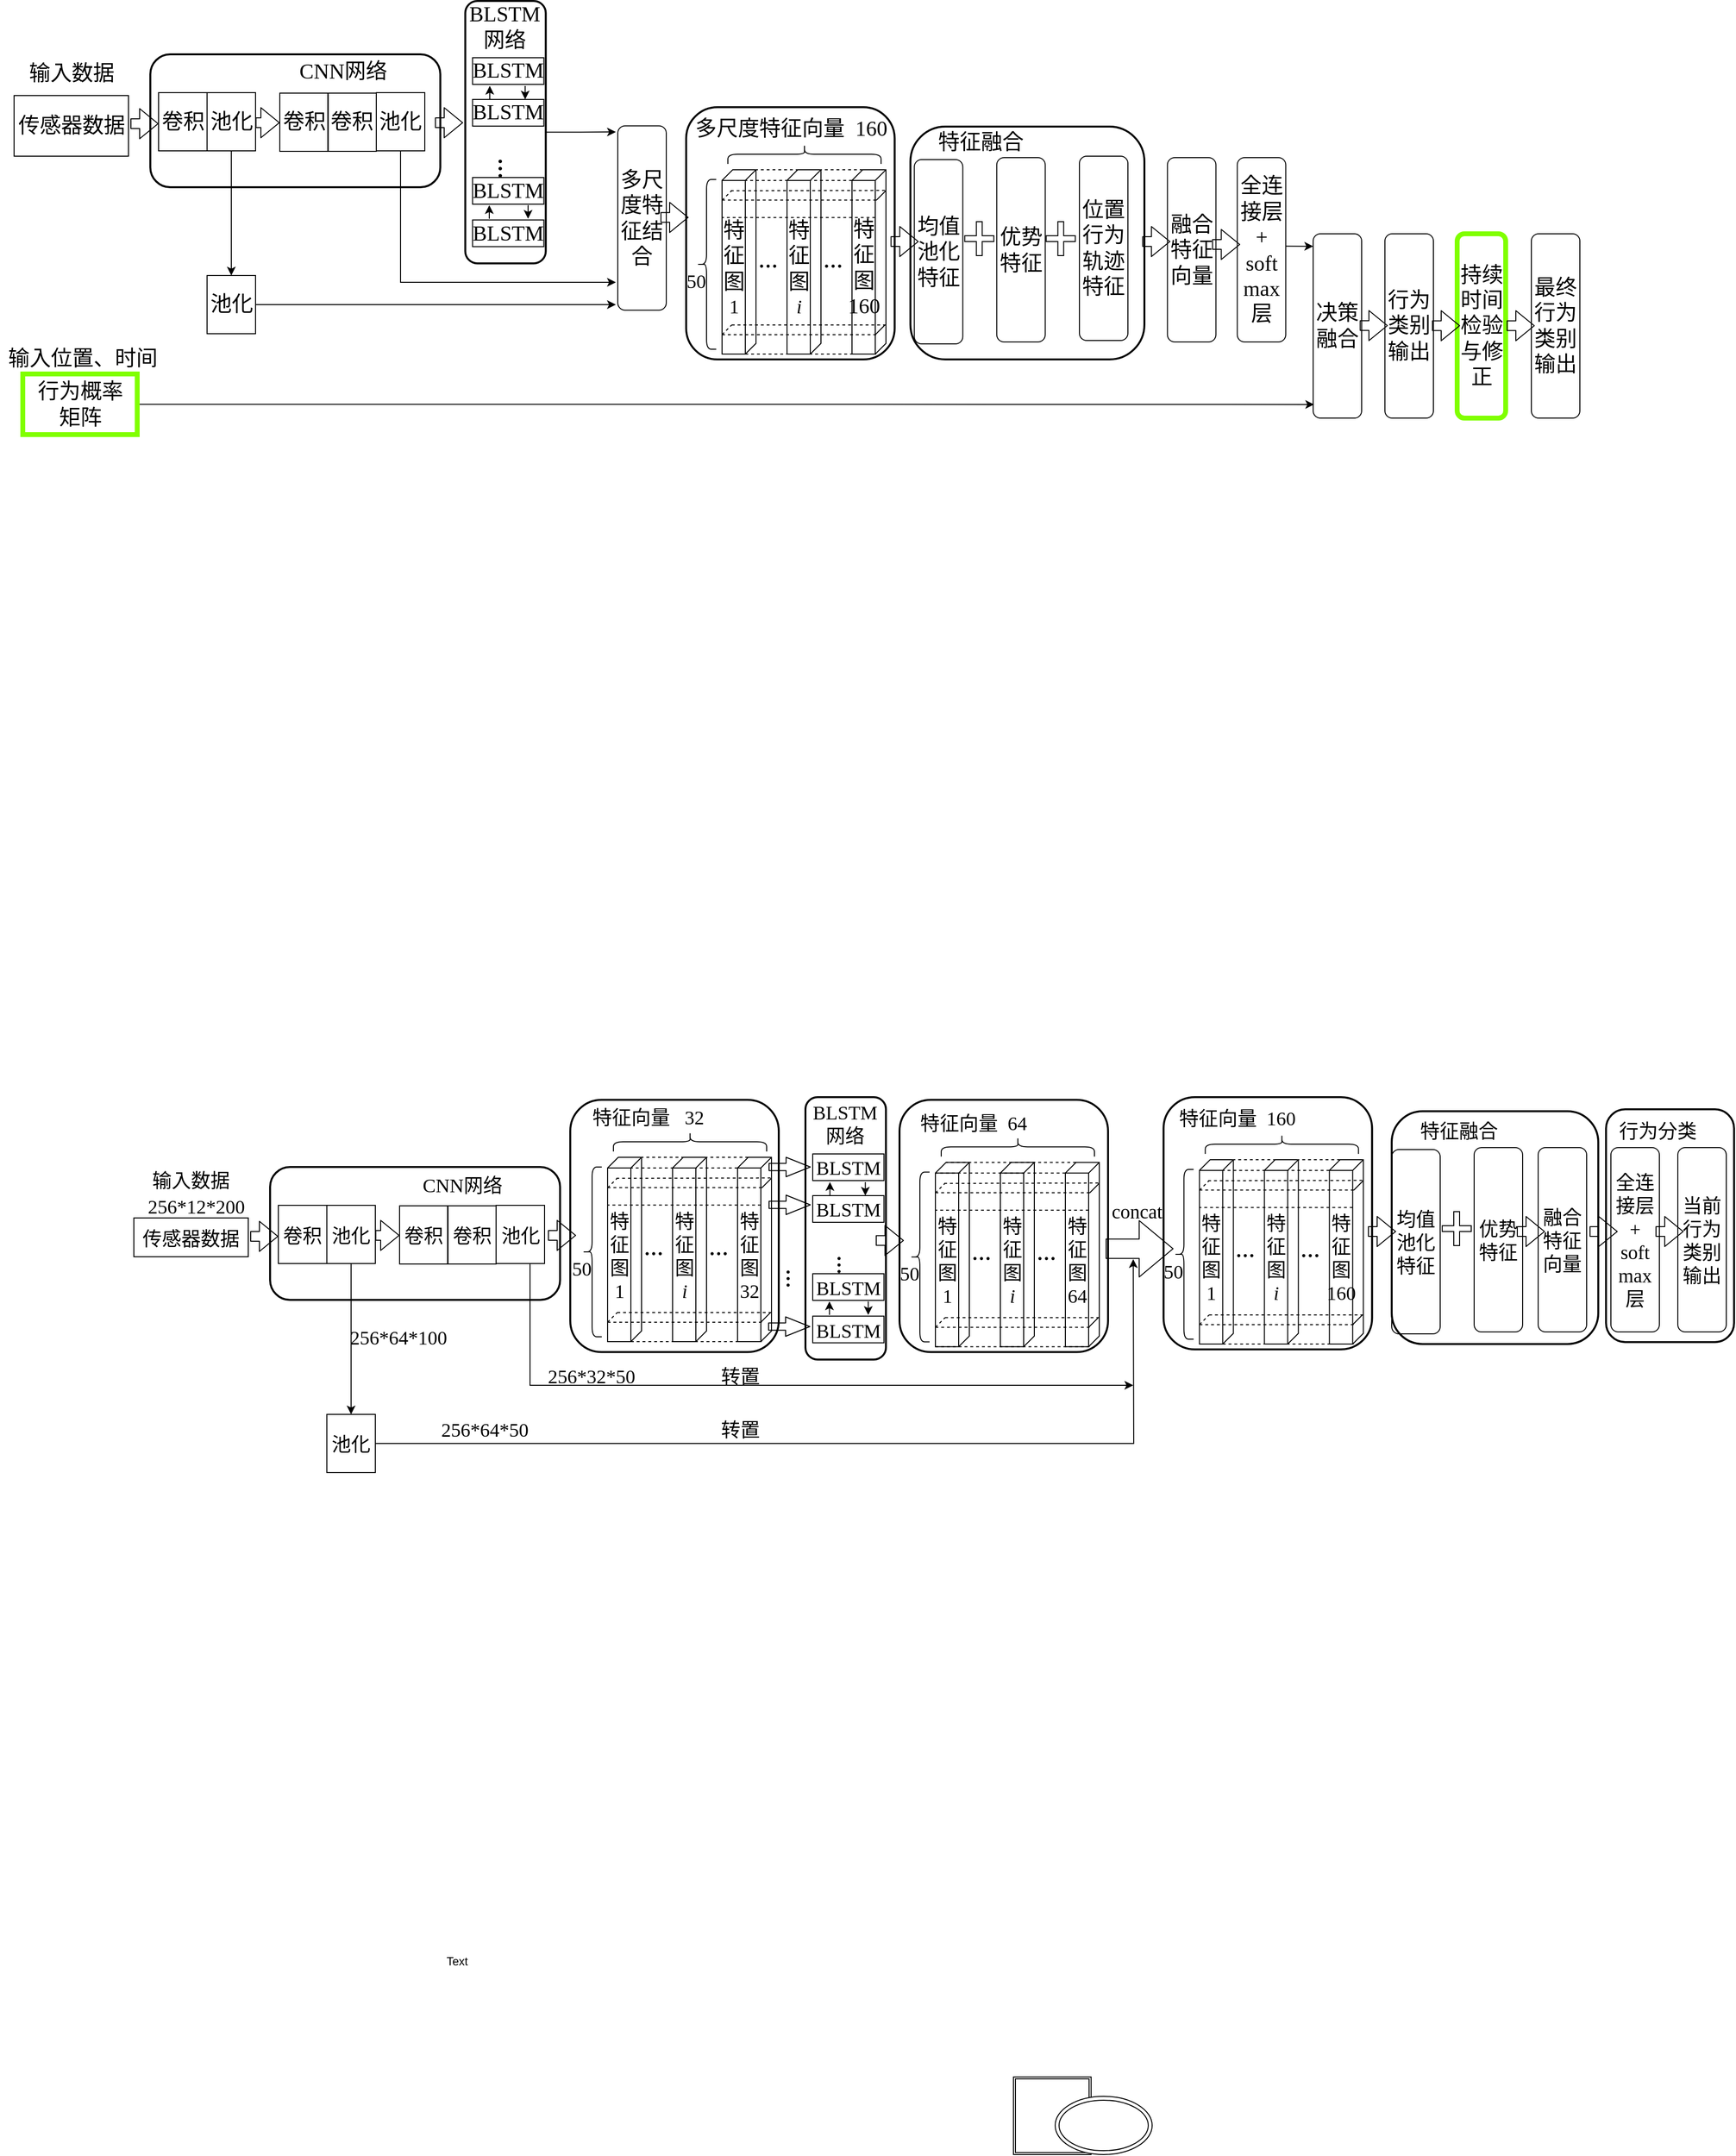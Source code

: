 <mxfile version="12.9.13" type="github">
  <diagram id="Lkw97c_AgVh8HSc2BfMV" name="Page-1">
    <mxGraphModel dx="2653" dy="898" grid="1" gridSize="10" guides="1" tooltips="1" connect="1" arrows="1" fold="1" page="1" pageScale="1" pageWidth="827" pageHeight="1169" math="0" shadow="0">
      <root>
        <mxCell id="0" />
        <mxCell id="1" parent="0" />
        <mxCell id="LtJeP3wDyuZseLfdFHoN-126" value="" style="edgeStyle=orthogonalEdgeStyle;rounded=0;orthogonalLoop=1;jettySize=auto;html=1;fontSize=22;" parent="1" source="JAnyshooGYFaPs62bja3-1" edge="1">
          <mxGeometry relative="1" as="geometry">
            <mxPoint x="600" y="395" as="targetPoint" />
          </mxGeometry>
        </mxCell>
        <mxCell id="JAnyshooGYFaPs62bja3-1" value="" style="rounded=1;whiteSpace=wrap;html=1;fillColor=none;fontSize=22;fontFamily=Times New Roman;strokeColor=#000000;strokeWidth=2;" parent="1" vertex="1">
          <mxGeometry x="444.75" y="260" width="83" height="270.5" as="geometry" />
        </mxCell>
        <mxCell id="JAnyshooGYFaPs62bja3-3" value="" style="rounded=1;whiteSpace=wrap;html=1;fillColor=none;fontSize=22;fontFamily=Times New Roman;strokeColor=#000000;strokeWidth=2;" parent="1" vertex="1">
          <mxGeometry x="120" y="315" width="299" height="137" as="geometry" />
        </mxCell>
        <mxCell id="JAnyshooGYFaPs62bja3-4" value="" style="endArrow=classic;html=1;exitX=0.25;exitY=0;exitDx=0;exitDy=0;entryX=0.25;entryY=1;entryDx=0;entryDy=0;strokeColor=#000000;fontFamily=Times New Roman;fontSize=22;" parent="1" edge="1">
          <mxGeometry width="50" height="50" relative="1" as="geometry">
            <mxPoint x="506.5" y="347.5" as="sourcePoint" />
            <mxPoint x="506.5" y="361.5" as="targetPoint" />
          </mxGeometry>
        </mxCell>
        <mxCell id="JAnyshooGYFaPs62bja3-9" value="" style="edgeStyle=orthogonalEdgeStyle;rounded=0;orthogonalLoop=1;jettySize=auto;html=1;fontFamily=Times New Roman;fontSize=22;" parent="1" source="JAnyshooGYFaPs62bja3-10" target="JAnyshooGYFaPs62bja3-12" edge="1">
          <mxGeometry relative="1" as="geometry" />
        </mxCell>
        <mxCell id="JAnyshooGYFaPs62bja3-10" value="池化" style="rounded=0;whiteSpace=wrap;html=1;fillColor=none;fontSize=22;fontFamily=Times New Roman;strokeColor=#000000;" parent="1" vertex="1">
          <mxGeometry x="178.5" y="354.5" width="50" height="60" as="geometry" />
        </mxCell>
        <mxCell id="LtJeP3wDyuZseLfdFHoN-124" value="" style="edgeStyle=orthogonalEdgeStyle;rounded=0;orthogonalLoop=1;jettySize=auto;html=1;" parent="1" source="JAnyshooGYFaPs62bja3-12" edge="1">
          <mxGeometry relative="1" as="geometry">
            <mxPoint x="600" y="573" as="targetPoint" />
          </mxGeometry>
        </mxCell>
        <mxCell id="JAnyshooGYFaPs62bja3-12" value="池化" style="rounded=0;whiteSpace=wrap;html=1;fillColor=none;fontSize=22;fontFamily=Times New Roman;strokeColor=#000000;" parent="1" vertex="1">
          <mxGeometry x="178.5" y="543" width="50" height="60" as="geometry" />
        </mxCell>
        <mxCell id="LtJeP3wDyuZseLfdFHoN-128" value="" style="edgeStyle=orthogonalEdgeStyle;rounded=0;orthogonalLoop=1;jettySize=auto;html=1;" parent="1" source="JAnyshooGYFaPs62bja3-15" edge="1">
          <mxGeometry relative="1" as="geometry">
            <mxPoint x="600" y="550" as="targetPoint" />
            <Array as="points">
              <mxPoint x="378" y="550" />
            </Array>
          </mxGeometry>
        </mxCell>
        <mxCell id="JAnyshooGYFaPs62bja3-15" value="池化" style="rounded=0;whiteSpace=wrap;html=1;fillColor=none;fontSize=22;fontFamily=Times New Roman;strokeColor=#000000;" parent="1" vertex="1">
          <mxGeometry x="353" y="354.5" width="50" height="60" as="geometry" />
        </mxCell>
        <mxCell id="JAnyshooGYFaPs62bja3-16" value="CNN网络" style="text;html=1;strokeColor=none;fillColor=none;align=center;verticalAlign=middle;whiteSpace=wrap;rounded=0;fontSize=22;fontFamily=Times New Roman;" parent="1" vertex="1">
          <mxGeometry x="258.5" y="313" width="120" height="40" as="geometry" />
        </mxCell>
        <mxCell id="JAnyshooGYFaPs62bja3-34" value="均值池化特征" style="rounded=1;whiteSpace=wrap;html=1;fillColor=none;fontSize=22;fontFamily=Times New Roman;strokeColor=#000000;strokeWidth=1;" parent="1" vertex="1">
          <mxGeometry x="907.75" y="423.5" width="50" height="190" as="geometry" />
        </mxCell>
        <mxCell id="JAnyshooGYFaPs62bja3-35" value="" style="shape=cross;whiteSpace=wrap;html=1;fillColor=none;fontSize=22;fontFamily=Times New Roman;strokeColor=#000000;" parent="1" vertex="1">
          <mxGeometry x="959.75" y="487.5" width="30" height="35" as="geometry" />
        </mxCell>
        <mxCell id="JAnyshooGYFaPs62bja3-36" value="优势特征" style="rounded=1;whiteSpace=wrap;html=1;fillColor=none;fontSize=22;fontFamily=Times New Roman;strokeColor=#000000;" parent="1" vertex="1">
          <mxGeometry x="992.75" y="421.5" width="50" height="190" as="geometry" />
        </mxCell>
        <mxCell id="JAnyshooGYFaPs62bja3-37" value="全连接层&lt;br style=&quot;font-size: 22px;&quot;&gt;+&lt;br style=&quot;font-size: 22px;&quot;&gt;soft&lt;br style=&quot;font-size: 22px;&quot;&gt;max&lt;br style=&quot;font-size: 22px;&quot;&gt;层" style="rounded=1;whiteSpace=wrap;html=1;fillColor=none;fontSize=22;fontFamily=Times New Roman;strokeColor=#000000;" parent="1" vertex="1">
          <mxGeometry x="1240.75" y="421.5" width="50" height="190" as="geometry" />
        </mxCell>
        <mxCell id="JAnyshooGYFaPs62bja3-38" value="行为&lt;br style=&quot;font-size: 22px;&quot;&gt;类别输出" style="rounded=1;whiteSpace=wrap;html=1;fillColor=none;fontSize=22;fontFamily=Times New Roman;strokeColor=#000000;" parent="1" vertex="1">
          <mxGeometry x="1393" y="500" width="50" height="190" as="geometry" />
        </mxCell>
        <mxCell id="JAnyshooGYFaPs62bja3-39" value="" style="shape=flexArrow;endArrow=classic;html=1;fontFamily=Times New Roman;strokeColor=#000000;fontSize=22;" parent="1" edge="1">
          <mxGeometry width="50" height="50" relative="1" as="geometry">
            <mxPoint x="1142.75" y="508" as="sourcePoint" />
            <mxPoint x="1171.75" y="508" as="targetPoint" />
          </mxGeometry>
        </mxCell>
        <mxCell id="JAnyshooGYFaPs62bja3-40" value="BLSTM网络" style="text;html=1;strokeColor=none;fillColor=none;align=center;verticalAlign=middle;whiteSpace=wrap;rounded=0;fontSize=22;fontFamily=Times New Roman;" parent="1" vertex="1">
          <mxGeometry x="456.25" y="276.5" width="59" height="20" as="geometry" />
        </mxCell>
        <mxCell id="JAnyshooGYFaPs62bja3-42" value="传感器数据" style="rounded=0;whiteSpace=wrap;html=1;fillColor=none;fontSize=22;fontFamily=Times New Roman;strokeColor=#000000;" parent="1" vertex="1">
          <mxGeometry x="-20.5" y="357.5" width="118" height="62.5" as="geometry" />
        </mxCell>
        <mxCell id="JAnyshooGYFaPs62bja3-45" value="&lt;b style=&quot;font-size: 22px;&quot;&gt;&lt;font style=&quot;font-size: 22px;&quot;&gt;…&lt;/font&gt;&lt;/b&gt;" style="text;html=1;strokeColor=none;fillColor=none;align=center;verticalAlign=middle;whiteSpace=wrap;rounded=0;fontFamily=Times New Roman;fontSize=22;direction=west;rotation=90;" parent="1" vertex="1">
          <mxGeometry x="477.25" y="426.5" width="17" height="13" as="geometry" />
        </mxCell>
        <mxCell id="JAnyshooGYFaPs62bja3-46" value="输入数据" style="text;html=1;strokeColor=none;fillColor=none;align=center;verticalAlign=middle;whiteSpace=wrap;rounded=0;fontFamily=Times New Roman;fontSize=22;" parent="1" vertex="1">
          <mxGeometry x="-11.5" y="324.5" width="100" height="20" as="geometry" />
        </mxCell>
        <mxCell id="JAnyshooGYFaPs62bja3-49" value="BLSTM" style="rounded=0;whiteSpace=wrap;html=1;fillColor=none;fontFamily=Times New Roman;fontSize=22;strokeColor=#000000;" parent="1" vertex="1">
          <mxGeometry x="452.25" y="442" width="73.5" height="27.5" as="geometry" />
        </mxCell>
        <mxCell id="JAnyshooGYFaPs62bja3-54" value="" style="shape=flexArrow;endArrow=classic;html=1;fontFamily=Times New Roman;strokeColor=#000000;fontSize=20;" parent="1" edge="1">
          <mxGeometry width="50" height="50" relative="1" as="geometry">
            <mxPoint x="883.25" y="508" as="sourcePoint" />
            <mxPoint x="912.25" y="508" as="targetPoint" />
          </mxGeometry>
        </mxCell>
        <mxCell id="JAnyshooGYFaPs62bja3-55" value="" style="shape=flexArrow;endArrow=classic;html=1;fontFamily=Times New Roman;strokeColor=#000000;fontSize=22;" parent="1" edge="1">
          <mxGeometry width="50" height="50" relative="1" as="geometry">
            <mxPoint x="413.5" y="385.5" as="sourcePoint" />
            <mxPoint x="442.5" y="385.5" as="targetPoint" />
          </mxGeometry>
        </mxCell>
        <mxCell id="JAnyshooGYFaPs62bja3-56" value="" style="shape=flexArrow;endArrow=classic;html=1;fontFamily=Times New Roman;fontSize=22;" parent="1" edge="1">
          <mxGeometry width="50" height="50" relative="1" as="geometry">
            <mxPoint x="99.5" y="386.5" as="sourcePoint" />
            <mxPoint x="128.5" y="386.5" as="targetPoint" />
          </mxGeometry>
        </mxCell>
        <mxCell id="JAnyshooGYFaPs62bja3-57" value="" style="shape=flexArrow;endArrow=classic;html=1;fontFamily=Times New Roman;fontSize=22;" parent="1" edge="1">
          <mxGeometry width="50" height="50" relative="1" as="geometry">
            <mxPoint x="228.5" y="385.5" as="sourcePoint" />
            <mxPoint x="253.5" y="385.5" as="targetPoint" />
          </mxGeometry>
        </mxCell>
        <mxCell id="JAnyshooGYFaPs62bja3-59" value="" style="endArrow=classic;html=1;exitX=0.25;exitY=0;exitDx=0;exitDy=0;entryX=0.25;entryY=1;entryDx=0;entryDy=0;strokeColor=#000000;fontFamily=Times New Roman;fontSize=22;" parent="1" edge="1">
          <mxGeometry width="50" height="50" relative="1" as="geometry">
            <mxPoint x="470" y="361.5" as="sourcePoint" />
            <mxPoint x="470" y="347.5" as="targetPoint" />
          </mxGeometry>
        </mxCell>
        <mxCell id="JAnyshooGYFaPs62bja3-61" value="" style="endArrow=classic;html=1;exitX=0.25;exitY=0;exitDx=0;exitDy=0;entryX=0.25;entryY=1;entryDx=0;entryDy=0;strokeColor=#000000;fontFamily=Times New Roman;fontSize=22;" parent="1" edge="1">
          <mxGeometry width="50" height="50" relative="1" as="geometry">
            <mxPoint x="469.5" y="484.5" as="sourcePoint" />
            <mxPoint x="469.5" y="470.5" as="targetPoint" />
          </mxGeometry>
        </mxCell>
        <mxCell id="JAnyshooGYFaPs62bja3-63" value="" style="endArrow=classic;html=1;exitX=0.25;exitY=0;exitDx=0;exitDy=0;entryX=0.25;entryY=1;entryDx=0;entryDy=0;strokeColor=#000000;fontFamily=Times New Roman;fontSize=22;" parent="1" edge="1">
          <mxGeometry width="50" height="50" relative="1" as="geometry">
            <mxPoint x="509.5" y="470.5" as="sourcePoint" />
            <mxPoint x="509.5" y="484.5" as="targetPoint" />
          </mxGeometry>
        </mxCell>
        <mxCell id="JAnyshooGYFaPs62bja3-65" value="特征融合" style="text;html=1;strokeColor=none;fillColor=none;align=center;verticalAlign=middle;whiteSpace=wrap;rounded=0;fontSize=22;fontFamily=Times New Roman;" parent="1" vertex="1">
          <mxGeometry x="924.75" y="396" width="102.5" height="20" as="geometry" />
        </mxCell>
        <mxCell id="JAnyshooGYFaPs62bja3-66" value="融合特征向量" style="rounded=1;whiteSpace=wrap;html=1;fillColor=none;fontSize=22;fontFamily=Times New Roman;strokeColor=#000000;" parent="1" vertex="1">
          <mxGeometry x="1168.75" y="421.5" width="50" height="190" as="geometry" />
        </mxCell>
        <mxCell id="JAnyshooGYFaPs62bja3-68" value="" style="rounded=1;whiteSpace=wrap;html=1;fillColor=none;strokeWidth=2;fontFamily=Times New Roman;fontSize=22;" parent="1" vertex="1">
          <mxGeometry x="903.75" y="389.5" width="241.25" height="240" as="geometry" />
        </mxCell>
        <mxCell id="JAnyshooGYFaPs62bja3-71" value="卷积" style="rounded=0;whiteSpace=wrap;html=1;fillColor=none;fontSize=22;fontFamily=Times New Roman;strokeColor=#000000;" parent="1" vertex="1">
          <mxGeometry x="128.5" y="354.5" width="50" height="60" as="geometry" />
        </mxCell>
        <mxCell id="JAnyshooGYFaPs62bja3-72" value="卷积" style="rounded=0;whiteSpace=wrap;html=1;fillColor=none;fontSize=22;fontFamily=Times New Roman;strokeColor=#000000;" parent="1" vertex="1">
          <mxGeometry x="303" y="355" width="50" height="60" as="geometry" />
        </mxCell>
        <mxCell id="JAnyshooGYFaPs62bja3-73" value="卷积" style="rounded=0;whiteSpace=wrap;html=1;fillColor=none;fontSize=22;fontFamily=Times New Roman;strokeColor=#000000;" parent="1" vertex="1">
          <mxGeometry x="253.5" y="355" width="50" height="60" as="geometry" />
        </mxCell>
        <mxCell id="JAnyshooGYFaPs62bja3-98" value="" style="rounded=1;whiteSpace=wrap;html=1;fillColor=none;fontFamily=Times New Roman;fontSize=20;strokeColor=#000000;strokeWidth=2;" parent="1" vertex="1">
          <mxGeometry x="672.5" y="369.5" width="215" height="260" as="geometry" />
        </mxCell>
        <mxCell id="JAnyshooGYFaPs62bja3-99" value="&lt;font&gt;&lt;font style=&quot;font-size: 22px&quot;&gt;特征图&lt;/font&gt;&lt;br style=&quot;font-size: 20px&quot;&gt;1&lt;/font&gt;" style="shape=cube;whiteSpace=wrap;html=1;boundedLbl=1;backgroundOutline=1;darkOpacity=0;darkOpacity2=0;fillColor=none;direction=south;size=11;fontFamily=Times New Roman;strokeColor=#000000;strokeWidth=1;fontSize=20;" parent="1" vertex="1">
          <mxGeometry x="709.5" y="434" width="35" height="190" as="geometry" />
        </mxCell>
        <mxCell id="JAnyshooGYFaPs62bja3-100" value="&lt;font&gt;&lt;font style=&quot;font-size: 22px&quot;&gt;特征图&lt;/font&gt;&lt;br style=&quot;font-size: 20px&quot;&gt;&lt;i style=&quot;font-size: 20px&quot;&gt;i&lt;/i&gt;&lt;/font&gt;" style="shape=cube;whiteSpace=wrap;html=1;boundedLbl=1;backgroundOutline=1;darkOpacity=0;darkOpacity2=0;fillColor=none;direction=south;size=11;fontStyle=0;fontFamily=Times New Roman;strokeColor=#000000;fontSize=20;" parent="1" vertex="1">
          <mxGeometry x="776.5" y="434" width="35" height="190" as="geometry" />
        </mxCell>
        <mxCell id="JAnyshooGYFaPs62bja3-101" value="&lt;font style=&quot;font-size: 22px&quot;&gt;特征图&lt;br&gt;160&lt;br style=&quot;font-size: 20px&quot;&gt;&lt;/font&gt;" style="shape=cube;whiteSpace=wrap;html=1;boundedLbl=1;backgroundOutline=1;darkOpacity=0;darkOpacity2=0;fillColor=none;direction=south;size=11;fontStyle=0;fontFamily=Times New Roman;strokeColor=#000000;fontSize=20;" parent="1" vertex="1">
          <mxGeometry x="843.5" y="434" width="35" height="190" as="geometry" />
        </mxCell>
        <mxCell id="JAnyshooGYFaPs62bja3-102" value="" style="shape=curlyBracket;whiteSpace=wrap;html=1;rounded=1;fillColor=none;fontSize=20;fontFamily=Times New Roman;strokeColor=#000000;" parent="1" vertex="1">
          <mxGeometry x="683.5" y="444" width="20" height="175" as="geometry" />
        </mxCell>
        <mxCell id="JAnyshooGYFaPs62bja3-103" value="50" style="text;html=1;resizable=0;points=[];autosize=1;align=left;verticalAlign=top;spacingTop=-4;fontSize=20;fontFamily=Times New Roman;" parent="1" vertex="1">
          <mxGeometry x="671" y="534" width="40" height="30" as="geometry" />
        </mxCell>
        <mxCell id="JAnyshooGYFaPs62bja3-104" value="" style="shape=curlyBracket;whiteSpace=wrap;html=1;rounded=1;fillColor=none;fontSize=20;direction=south;fontFamily=Times New Roman;strokeColor=#000000;" parent="1" vertex="1">
          <mxGeometry x="715.5" y="408" width="158" height="20" as="geometry" />
        </mxCell>
        <mxCell id="JAnyshooGYFaPs62bja3-105" value="多尺度特征向量&amp;nbsp; 160" style="text;html=1;resizable=0;points=[];autosize=1;align=left;verticalAlign=top;spacingTop=-4;fontSize=22;fontFamily=Times New Roman;" parent="1" vertex="1">
          <mxGeometry x="680" y="376" width="210" height="30" as="geometry" />
        </mxCell>
        <mxCell id="JAnyshooGYFaPs62bja3-106" value="" style="endArrow=none;dashed=1;html=1;fontSize=20;entryX=0;entryY=0;entryDx=11;entryDy=35;entryPerimeter=0;exitX=0;exitY=0;exitDx=11;exitDy=35;exitPerimeter=0;fontFamily=Times New Roman;strokeColor=#000000;" parent="1" source="JAnyshooGYFaPs62bja3-101" target="JAnyshooGYFaPs62bja3-99" edge="1">
          <mxGeometry width="50" height="50" relative="1" as="geometry">
            <mxPoint x="466.5" y="433" as="sourcePoint" />
            <mxPoint x="708.5" y="439" as="targetPoint" />
          </mxGeometry>
        </mxCell>
        <mxCell id="JAnyshooGYFaPs62bja3-107" value="" style="endArrow=none;dashed=1;html=1;fontSize=20;entryX=0;entryY=0;entryDx=0;entryDy=24;entryPerimeter=0;exitX=0;exitY=0;exitDx=0;exitDy=24;exitPerimeter=0;fontFamily=Times New Roman;strokeColor=#000000;" parent="1" source="JAnyshooGYFaPs62bja3-101" target="JAnyshooGYFaPs62bja3-99" edge="1">
          <mxGeometry width="50" height="50" relative="1" as="geometry">
            <mxPoint x="588.5" y="449" as="sourcePoint" />
            <mxPoint x="638.5" y="399" as="targetPoint" />
          </mxGeometry>
        </mxCell>
        <mxCell id="JAnyshooGYFaPs62bja3-108" value="" style="endArrow=none;dashed=1;html=1;fontSize=20;entryX=0.149;entryY=1;entryDx=0;entryDy=0;entryPerimeter=0;exitX=0.149;exitY=0.286;exitDx=0;exitDy=0;exitPerimeter=0;fontFamily=Times New Roman;strokeColor=#000000;" parent="1" edge="1">
          <mxGeometry width="50" height="50" relative="1" as="geometry">
            <mxPoint x="868.49" y="465.31" as="sourcePoint" />
            <mxPoint x="709.5" y="465.31" as="targetPoint" />
          </mxGeometry>
        </mxCell>
        <mxCell id="JAnyshooGYFaPs62bja3-109" value="" style="endArrow=none;dashed=1;html=1;fontSize=20;entryX=0.112;entryY=0.009;entryDx=0;entryDy=0;entryPerimeter=0;exitX=0.114;exitY=0.743;exitDx=0;exitDy=0;exitPerimeter=0;fontFamily=Times New Roman;strokeColor=#000000;" parent="1" source="JAnyshooGYFaPs62bja3-99" target="JAnyshooGYFaPs62bja3-101" edge="1">
          <mxGeometry width="50" height="50" relative="1" as="geometry">
            <mxPoint x="608.5" y="469" as="sourcePoint" />
            <mxPoint x="658.5" y="419" as="targetPoint" />
          </mxGeometry>
        </mxCell>
        <mxCell id="JAnyshooGYFaPs62bja3-110" value="" style="endArrow=none;dashed=1;html=1;fontSize=20;fontFamily=Times New Roman;strokeColor=#000000;" parent="1" edge="1">
          <mxGeometry width="50" height="50" relative="1" as="geometry">
            <mxPoint x="709.5" y="604" as="sourcePoint" />
            <mxPoint x="868.5" y="604" as="targetPoint" />
          </mxGeometry>
        </mxCell>
        <mxCell id="JAnyshooGYFaPs62bja3-111" value="" style="endArrow=none;dashed=1;html=1;fontSize=20;fontFamily=Times New Roman;strokeColor=#000000;" parent="1" edge="1">
          <mxGeometry width="50" height="50" relative="1" as="geometry">
            <mxPoint x="709.5" y="624" as="sourcePoint" />
            <mxPoint x="868.5" y="624" as="targetPoint" />
          </mxGeometry>
        </mxCell>
        <mxCell id="JAnyshooGYFaPs62bja3-112" value="" style="endArrow=none;dashed=1;html=1;fontSize=20;fontFamily=Times New Roman;strokeColor=#000000;" parent="1" edge="1">
          <mxGeometry width="50" height="50" relative="1" as="geometry">
            <mxPoint x="719.5" y="594" as="sourcePoint" />
            <mxPoint x="878.5" y="594" as="targetPoint" />
          </mxGeometry>
        </mxCell>
        <mxCell id="JAnyshooGYFaPs62bja3-113" value="" style="endArrow=none;html=1;fontSize=20;fontFamily=Times New Roman;strokeColor=#000000;" parent="1" edge="1">
          <mxGeometry width="50" height="50" relative="1" as="geometry">
            <mxPoint x="868.5" y="465.5" as="sourcePoint" />
            <mxPoint x="878.5" y="455.5" as="targetPoint" />
          </mxGeometry>
        </mxCell>
        <mxCell id="JAnyshooGYFaPs62bja3-114" value="" style="endArrow=none;dashed=1;html=1;fontSize=20;fontFamily=Times New Roman;strokeColor=#000000;" parent="1" edge="1">
          <mxGeometry width="50" height="50" relative="1" as="geometry">
            <mxPoint x="709.5" y="465.5" as="sourcePoint" />
            <mxPoint x="719.5" y="455.5" as="targetPoint" />
          </mxGeometry>
        </mxCell>
        <mxCell id="JAnyshooGYFaPs62bja3-115" value="" style="endArrow=none;dashed=1;html=1;fontSize=20;fontFamily=Times New Roman;strokeColor=#000000;" parent="1" edge="1">
          <mxGeometry width="50" height="50" relative="1" as="geometry">
            <mxPoint x="709.5" y="604" as="sourcePoint" />
            <mxPoint x="719.5" y="594" as="targetPoint" />
          </mxGeometry>
        </mxCell>
        <mxCell id="JAnyshooGYFaPs62bja3-116" value="" style="endArrow=none;html=1;fontSize=20;fontFamily=Times New Roman;strokeColor=#000000;" parent="1" edge="1">
          <mxGeometry width="50" height="50" relative="1" as="geometry">
            <mxPoint x="867.5" y="604" as="sourcePoint" />
            <mxPoint x="877.5" y="594" as="targetPoint" />
          </mxGeometry>
        </mxCell>
        <mxCell id="JAnyshooGYFaPs62bja3-117" value="" style="endArrow=none;dashed=1;html=1;fontSize=20;entryX=0.149;entryY=1;entryDx=0;entryDy=0;entryPerimeter=0;exitX=0.149;exitY=0.286;exitDx=0;exitDy=0;exitPerimeter=0;fontFamily=Times New Roman;strokeColor=#000000;" parent="1" edge="1">
          <mxGeometry width="50" height="50" relative="1" as="geometry">
            <mxPoint x="867.5" y="483.31" as="sourcePoint" />
            <mxPoint x="709.5" y="483.31" as="targetPoint" />
          </mxGeometry>
        </mxCell>
        <mxCell id="JAnyshooGYFaPs62bja3-118" value="&lt;b style=&quot;font-size: 20px;&quot;&gt;…&lt;/b&gt;" style="text;html=1;strokeColor=none;fillColor=none;align=center;verticalAlign=middle;whiteSpace=wrap;rounded=0;fontFamily=Times New Roman;fontSize=20;direction=west;" parent="1" vertex="1">
          <mxGeometry x="803.5" y="516.5" width="40" height="20" as="geometry" />
        </mxCell>
        <mxCell id="JAnyshooGYFaPs62bja3-119" value="&lt;b style=&quot;font-size: 20px;&quot;&gt;…&lt;/b&gt;" style="text;html=1;strokeColor=none;fillColor=none;align=center;verticalAlign=middle;whiteSpace=wrap;rounded=0;fontFamily=Times New Roman;fontSize=20;direction=west;" parent="1" vertex="1">
          <mxGeometry x="737" y="516.5" width="40" height="20" as="geometry" />
        </mxCell>
        <mxCell id="JAnyshooGYFaPs62bja3-125" value="BLSTM" style="rounded=0;whiteSpace=wrap;html=1;fillColor=none;fontFamily=Times New Roman;fontSize=22;strokeColor=#000000;" parent="1" vertex="1">
          <mxGeometry x="452.25" y="485.75" width="73.5" height="27.5" as="geometry" />
        </mxCell>
        <mxCell id="JAnyshooGYFaPs62bja3-128" value="BLSTM" style="rounded=0;whiteSpace=wrap;html=1;fillColor=none;fontFamily=Times New Roman;fontSize=22;strokeColor=#000000;" parent="1" vertex="1">
          <mxGeometry x="452.25" y="318.5" width="73.5" height="27.5" as="geometry" />
        </mxCell>
        <mxCell id="JAnyshooGYFaPs62bja3-129" value="BLSTM" style="rounded=0;whiteSpace=wrap;html=1;fillColor=none;fontFamily=Times New Roman;fontSize=22;strokeColor=#000000;" parent="1" vertex="1">
          <mxGeometry x="452.25" y="361.5" width="73.5" height="27.5" as="geometry" />
        </mxCell>
        <mxCell id="LtJeP3wDyuZseLfdFHoN-1" value="" style="rounded=1;whiteSpace=wrap;html=1;fillColor=none;fontSize=20;fontFamily=Times New Roman;strokeColor=#000000;strokeWidth=2;" parent="1" vertex="1">
          <mxGeometry x="795.5" y="1390" width="83" height="270.5" as="geometry" />
        </mxCell>
        <mxCell id="LtJeP3wDyuZseLfdFHoN-2" value="" style="rounded=1;whiteSpace=wrap;html=1;fillColor=none;fontFamily=Times New Roman;fontSize=20;strokeColor=#000000;strokeWidth=2;" parent="1" vertex="1">
          <mxGeometry x="553" y="1392.75" width="215" height="260" as="geometry" />
        </mxCell>
        <mxCell id="LtJeP3wDyuZseLfdFHoN-3" value="" style="rounded=1;whiteSpace=wrap;html=1;fillColor=none;fontSize=20;fontFamily=Times New Roman;strokeColor=#000000;strokeWidth=2;" parent="1" vertex="1">
          <mxGeometry x="243.5" y="1462" width="299" height="137" as="geometry" />
        </mxCell>
        <mxCell id="LtJeP3wDyuZseLfdFHoN-4" value="" style="endArrow=classic;html=1;exitX=0.25;exitY=0;exitDx=0;exitDy=0;entryX=0.25;entryY=1;entryDx=0;entryDy=0;strokeColor=#000000;fontFamily=Times New Roman;fontSize=20;" parent="1" edge="1">
          <mxGeometry width="50" height="50" relative="1" as="geometry">
            <mxPoint x="857.25" y="1477.5" as="sourcePoint" />
            <mxPoint x="857.25" y="1491.5" as="targetPoint" />
          </mxGeometry>
        </mxCell>
        <mxCell id="LtJeP3wDyuZseLfdFHoN-5" value="&lt;font style=&quot;font-size: 20px;&quot;&gt;特征图&lt;br style=&quot;font-size: 20px;&quot;&gt;1&lt;/font&gt;" style="shape=cube;whiteSpace=wrap;html=1;boundedLbl=1;backgroundOutline=1;darkOpacity=0;darkOpacity2=0;fillColor=none;direction=south;size=11;fontFamily=Times New Roman;strokeColor=#000000;strokeWidth=1;fontSize=20;" parent="1" vertex="1">
          <mxGeometry x="591.5" y="1452" width="35" height="190" as="geometry" />
        </mxCell>
        <mxCell id="LtJeP3wDyuZseLfdFHoN-6" value="&lt;font style=&quot;font-size: 20px;&quot;&gt;特征图&lt;br style=&quot;font-size: 20px;&quot;&gt;&lt;i style=&quot;font-size: 20px;&quot;&gt;i&lt;/i&gt;&lt;/font&gt;" style="shape=cube;whiteSpace=wrap;html=1;boundedLbl=1;backgroundOutline=1;darkOpacity=0;darkOpacity2=0;fillColor=none;direction=south;size=11;fontStyle=0;fontFamily=Times New Roman;strokeColor=#000000;fontSize=20;" parent="1" vertex="1">
          <mxGeometry x="658.5" y="1452" width="35" height="190" as="geometry" />
        </mxCell>
        <mxCell id="LtJeP3wDyuZseLfdFHoN-7" value="&lt;font style=&quot;font-size: 20px;&quot;&gt;特征图&lt;br style=&quot;font-size: 20px;&quot;&gt;32&lt;/font&gt;" style="shape=cube;whiteSpace=wrap;html=1;boundedLbl=1;backgroundOutline=1;darkOpacity=0;darkOpacity2=0;fillColor=none;direction=south;size=11;fontStyle=0;fontFamily=Times New Roman;strokeColor=#000000;fontSize=20;" parent="1" vertex="1">
          <mxGeometry x="725.5" y="1452" width="35" height="190" as="geometry" />
        </mxCell>
        <mxCell id="LtJeP3wDyuZseLfdFHoN-8" value="" style="edgeStyle=orthogonalEdgeStyle;rounded=0;orthogonalLoop=1;jettySize=auto;html=1;fontFamily=Times New Roman;fontSize=20;" parent="1" source="LtJeP3wDyuZseLfdFHoN-9" target="LtJeP3wDyuZseLfdFHoN-11" edge="1">
          <mxGeometry relative="1" as="geometry" />
        </mxCell>
        <mxCell id="LtJeP3wDyuZseLfdFHoN-9" value="池化" style="rounded=0;whiteSpace=wrap;html=1;fillColor=none;fontSize=20;fontFamily=Times New Roman;strokeColor=#000000;" parent="1" vertex="1">
          <mxGeometry x="302" y="1501.5" width="50" height="60" as="geometry" />
        </mxCell>
        <mxCell id="LtJeP3wDyuZseLfdFHoN-10" value="" style="edgeStyle=orthogonalEdgeStyle;rounded=0;orthogonalLoop=1;jettySize=auto;html=1;fontFamily=Times New Roman;fontSize=20;" parent="1" source="LtJeP3wDyuZseLfdFHoN-11" edge="1">
          <mxGeometry relative="1" as="geometry">
            <mxPoint x="1133.5" y="1557" as="targetPoint" />
          </mxGeometry>
        </mxCell>
        <mxCell id="LtJeP3wDyuZseLfdFHoN-11" value="池化" style="rounded=0;whiteSpace=wrap;html=1;fillColor=none;fontSize=20;fontFamily=Times New Roman;strokeColor=#000000;" parent="1" vertex="1">
          <mxGeometry x="302" y="1717" width="50" height="60" as="geometry" />
        </mxCell>
        <mxCell id="LtJeP3wDyuZseLfdFHoN-12" value="" style="edgeStyle=orthogonalEdgeStyle;rounded=0;orthogonalLoop=1;jettySize=auto;html=1;fontFamily=Times New Roman;fontSize=20;" parent="1" source="LtJeP3wDyuZseLfdFHoN-13" edge="1">
          <mxGeometry relative="1" as="geometry">
            <mxPoint x="1133.5" y="1687.0" as="targetPoint" />
            <Array as="points">
              <mxPoint x="511.5" y="1687" />
            </Array>
          </mxGeometry>
        </mxCell>
        <mxCell id="LtJeP3wDyuZseLfdFHoN-13" value="池化" style="rounded=0;whiteSpace=wrap;html=1;fillColor=none;fontSize=20;fontFamily=Times New Roman;strokeColor=#000000;" parent="1" vertex="1">
          <mxGeometry x="476.5" y="1501.5" width="50" height="60" as="geometry" />
        </mxCell>
        <mxCell id="LtJeP3wDyuZseLfdFHoN-14" value="CNN网络" style="text;html=1;strokeColor=none;fillColor=none;align=center;verticalAlign=middle;whiteSpace=wrap;rounded=0;fontSize=20;fontFamily=Times New Roman;" parent="1" vertex="1">
          <mxGeometry x="382" y="1460" width="120" height="40" as="geometry" />
        </mxCell>
        <mxCell id="LtJeP3wDyuZseLfdFHoN-15" value="256*64*100" style="text;html=1;strokeColor=none;fillColor=none;align=center;verticalAlign=middle;whiteSpace=wrap;rounded=0;fontSize=20;fontFamily=Times New Roman;" parent="1" vertex="1">
          <mxGeometry x="313.5" y="1626.5" width="124" height="20" as="geometry" />
        </mxCell>
        <mxCell id="LtJeP3wDyuZseLfdFHoN-16" value="256*32*50" style="text;html=1;strokeColor=none;fillColor=none;align=center;verticalAlign=middle;whiteSpace=wrap;rounded=0;fontSize=20;fontFamily=Times New Roman;" parent="1" vertex="1">
          <mxGeometry x="512.5" y="1667" width="124" height="20" as="geometry" />
        </mxCell>
        <mxCell id="LtJeP3wDyuZseLfdFHoN-17" value="" style="shape=curlyBracket;whiteSpace=wrap;html=1;rounded=1;fillColor=none;fontSize=20;fontFamily=Times New Roman;strokeColor=#000000;" parent="1" vertex="1">
          <mxGeometry x="565.5" y="1462" width="20" height="175" as="geometry" />
        </mxCell>
        <mxCell id="LtJeP3wDyuZseLfdFHoN-18" value="50" style="text;html=1;resizable=0;points=[];autosize=1;align=left;verticalAlign=top;spacingTop=-4;fontSize=20;fontFamily=Times New Roman;" parent="1" vertex="1">
          <mxGeometry x="553" y="1552" width="40" height="30" as="geometry" />
        </mxCell>
        <mxCell id="LtJeP3wDyuZseLfdFHoN-19" value="" style="shape=curlyBracket;whiteSpace=wrap;html=1;rounded=1;fillColor=none;fontSize=20;direction=south;fontFamily=Times New Roman;strokeColor=#000000;" parent="1" vertex="1">
          <mxGeometry x="597.5" y="1426" width="158" height="20" as="geometry" />
        </mxCell>
        <mxCell id="LtJeP3wDyuZseLfdFHoN-20" value="特征向量&amp;nbsp; &amp;nbsp;32" style="text;html=1;resizable=0;points=[];autosize=1;align=left;verticalAlign=top;spacingTop=-4;fontSize=20;fontFamily=Times New Roman;" parent="1" vertex="1">
          <mxGeometry x="574" y="1396" width="130" height="30" as="geometry" />
        </mxCell>
        <mxCell id="LtJeP3wDyuZseLfdFHoN-21" value="" style="endArrow=none;dashed=1;html=1;fontSize=20;entryX=0;entryY=0;entryDx=11;entryDy=35;entryPerimeter=0;exitX=0;exitY=0;exitDx=11;exitDy=35;exitPerimeter=0;fontFamily=Times New Roman;strokeColor=#000000;" parent="1" source="LtJeP3wDyuZseLfdFHoN-7" target="LtJeP3wDyuZseLfdFHoN-5" edge="1">
          <mxGeometry width="50" height="50" relative="1" as="geometry">
            <mxPoint x="348.5" y="1451" as="sourcePoint" />
            <mxPoint x="590.5" y="1457" as="targetPoint" />
          </mxGeometry>
        </mxCell>
        <mxCell id="LtJeP3wDyuZseLfdFHoN-22" value="" style="endArrow=none;dashed=1;html=1;fontSize=20;entryX=0;entryY=0;entryDx=0;entryDy=24;entryPerimeter=0;exitX=0;exitY=0;exitDx=0;exitDy=24;exitPerimeter=0;fontFamily=Times New Roman;strokeColor=#000000;" parent="1" source="LtJeP3wDyuZseLfdFHoN-7" target="LtJeP3wDyuZseLfdFHoN-5" edge="1">
          <mxGeometry width="50" height="50" relative="1" as="geometry">
            <mxPoint x="470.5" y="1467" as="sourcePoint" />
            <mxPoint x="520.5" y="1417" as="targetPoint" />
          </mxGeometry>
        </mxCell>
        <mxCell id="LtJeP3wDyuZseLfdFHoN-23" value="" style="endArrow=none;dashed=1;html=1;fontSize=20;entryX=0.149;entryY=1;entryDx=0;entryDy=0;entryPerimeter=0;exitX=0.149;exitY=0.286;exitDx=0;exitDy=0;exitPerimeter=0;fontFamily=Times New Roman;strokeColor=#000000;" parent="1" edge="1">
          <mxGeometry width="50" height="50" relative="1" as="geometry">
            <mxPoint x="750.49" y="1483.31" as="sourcePoint" />
            <mxPoint x="591.5" y="1483.31" as="targetPoint" />
          </mxGeometry>
        </mxCell>
        <mxCell id="LtJeP3wDyuZseLfdFHoN-24" value="" style="endArrow=none;dashed=1;html=1;fontSize=20;entryX=0.112;entryY=0.009;entryDx=0;entryDy=0;entryPerimeter=0;exitX=0.114;exitY=0.743;exitDx=0;exitDy=0;exitPerimeter=0;fontFamily=Times New Roman;strokeColor=#000000;" parent="1" source="LtJeP3wDyuZseLfdFHoN-5" target="LtJeP3wDyuZseLfdFHoN-7" edge="1">
          <mxGeometry width="50" height="50" relative="1" as="geometry">
            <mxPoint x="490.5" y="1487" as="sourcePoint" />
            <mxPoint x="540.5" y="1437" as="targetPoint" />
          </mxGeometry>
        </mxCell>
        <mxCell id="LtJeP3wDyuZseLfdFHoN-25" value="" style="endArrow=none;dashed=1;html=1;fontSize=20;fontFamily=Times New Roman;strokeColor=#000000;" parent="1" edge="1">
          <mxGeometry width="50" height="50" relative="1" as="geometry">
            <mxPoint x="591.5" y="1622" as="sourcePoint" />
            <mxPoint x="750.5" y="1622" as="targetPoint" />
          </mxGeometry>
        </mxCell>
        <mxCell id="LtJeP3wDyuZseLfdFHoN-26" value="" style="endArrow=none;dashed=1;html=1;fontSize=20;fontFamily=Times New Roman;strokeColor=#000000;" parent="1" edge="1">
          <mxGeometry width="50" height="50" relative="1" as="geometry">
            <mxPoint x="591.5" y="1642" as="sourcePoint" />
            <mxPoint x="750.5" y="1642" as="targetPoint" />
          </mxGeometry>
        </mxCell>
        <mxCell id="LtJeP3wDyuZseLfdFHoN-27" value="" style="endArrow=none;dashed=1;html=1;fontSize=20;fontFamily=Times New Roman;strokeColor=#000000;" parent="1" edge="1">
          <mxGeometry width="50" height="50" relative="1" as="geometry">
            <mxPoint x="601.5" y="1612" as="sourcePoint" />
            <mxPoint x="760.5" y="1612" as="targetPoint" />
          </mxGeometry>
        </mxCell>
        <mxCell id="LtJeP3wDyuZseLfdFHoN-28" value="" style="endArrow=none;html=1;fontSize=20;fontFamily=Times New Roman;strokeColor=#000000;" parent="1" edge="1">
          <mxGeometry width="50" height="50" relative="1" as="geometry">
            <mxPoint x="750.5" y="1483.5" as="sourcePoint" />
            <mxPoint x="760.5" y="1473.5" as="targetPoint" />
          </mxGeometry>
        </mxCell>
        <mxCell id="LtJeP3wDyuZseLfdFHoN-29" value="" style="endArrow=none;dashed=1;html=1;fontSize=20;fontFamily=Times New Roman;strokeColor=#000000;" parent="1" edge="1">
          <mxGeometry width="50" height="50" relative="1" as="geometry">
            <mxPoint x="591.5" y="1483.5" as="sourcePoint" />
            <mxPoint x="601.5" y="1473.5" as="targetPoint" />
          </mxGeometry>
        </mxCell>
        <mxCell id="LtJeP3wDyuZseLfdFHoN-30" value="" style="endArrow=none;dashed=1;html=1;fontSize=20;fontFamily=Times New Roman;strokeColor=#000000;" parent="1" edge="1">
          <mxGeometry width="50" height="50" relative="1" as="geometry">
            <mxPoint x="591.5" y="1622" as="sourcePoint" />
            <mxPoint x="601.5" y="1612" as="targetPoint" />
          </mxGeometry>
        </mxCell>
        <mxCell id="LtJeP3wDyuZseLfdFHoN-31" value="" style="endArrow=none;html=1;fontSize=20;fontFamily=Times New Roman;strokeColor=#000000;" parent="1" edge="1">
          <mxGeometry width="50" height="50" relative="1" as="geometry">
            <mxPoint x="749.5" y="1622" as="sourcePoint" />
            <mxPoint x="759.5" y="1612" as="targetPoint" />
          </mxGeometry>
        </mxCell>
        <mxCell id="LtJeP3wDyuZseLfdFHoN-32" value="均值池化特征" style="rounded=1;whiteSpace=wrap;html=1;fillColor=none;fontSize=20;fontFamily=Times New Roman;strokeColor=#000000;strokeWidth=1;" parent="1" vertex="1">
          <mxGeometry x="1400" y="1444" width="50" height="190" as="geometry" />
        </mxCell>
        <mxCell id="LtJeP3wDyuZseLfdFHoN-33" value="" style="shape=cross;whiteSpace=wrap;html=1;fillColor=none;fontSize=20;fontFamily=Times New Roman;strokeColor=#000000;" parent="1" vertex="1">
          <mxGeometry x="1452" y="1508" width="30" height="35" as="geometry" />
        </mxCell>
        <mxCell id="LtJeP3wDyuZseLfdFHoN-34" value="优势特征" style="rounded=1;whiteSpace=wrap;html=1;fillColor=none;fontSize=20;fontFamily=Times New Roman;strokeColor=#000000;" parent="1" vertex="1">
          <mxGeometry x="1485" y="1442" width="50" height="190" as="geometry" />
        </mxCell>
        <mxCell id="LtJeP3wDyuZseLfdFHoN-35" value="全连接层&lt;br style=&quot;font-size: 20px;&quot;&gt;+&lt;br style=&quot;font-size: 20px;&quot;&gt;soft&lt;br style=&quot;font-size: 20px;&quot;&gt;max&lt;br style=&quot;font-size: 20px;&quot;&gt;层" style="rounded=1;whiteSpace=wrap;html=1;fillColor=none;fontSize=20;fontFamily=Times New Roman;strokeColor=#000000;" parent="1" vertex="1">
          <mxGeometry x="1626" y="1442" width="50" height="190" as="geometry" />
        </mxCell>
        <mxCell id="LtJeP3wDyuZseLfdFHoN-36" value="当前行为&lt;br style=&quot;font-size: 20px;&quot;&gt;类别输出" style="rounded=1;whiteSpace=wrap;html=1;fillColor=none;fontSize=20;fontFamily=Times New Roman;strokeColor=#000000;" parent="1" vertex="1">
          <mxGeometry x="1695" y="1442" width="50" height="190" as="geometry" />
        </mxCell>
        <mxCell id="LtJeP3wDyuZseLfdFHoN-37" value="" style="shape=flexArrow;endArrow=classic;html=1;fontFamily=Times New Roman;strokeColor=#000000;fontSize=20;" parent="1" edge="1">
          <mxGeometry width="50" height="50" relative="1" as="geometry">
            <mxPoint x="1529" y="1528.5" as="sourcePoint" />
            <mxPoint x="1558" y="1528.5" as="targetPoint" />
          </mxGeometry>
        </mxCell>
        <mxCell id="LtJeP3wDyuZseLfdFHoN-38" value="BLSTM网络" style="text;html=1;strokeColor=none;fillColor=none;align=center;verticalAlign=middle;whiteSpace=wrap;rounded=0;fontSize=20;fontFamily=Times New Roman;" parent="1" vertex="1">
          <mxGeometry x="807" y="1406.5" width="59" height="20" as="geometry" />
        </mxCell>
        <mxCell id="LtJeP3wDyuZseLfdFHoN-39" value="" style="endArrow=none;dashed=1;html=1;fontSize=20;entryX=0.149;entryY=1;entryDx=0;entryDy=0;entryPerimeter=0;exitX=0.149;exitY=0.286;exitDx=0;exitDy=0;exitPerimeter=0;fontFamily=Times New Roman;strokeColor=#000000;" parent="1" edge="1">
          <mxGeometry width="50" height="50" relative="1" as="geometry">
            <mxPoint x="749.5" y="1501.31" as="sourcePoint" />
            <mxPoint x="591.5" y="1501.31" as="targetPoint" />
          </mxGeometry>
        </mxCell>
        <mxCell id="LtJeP3wDyuZseLfdFHoN-40" value="传感器数据" style="rounded=0;whiteSpace=wrap;html=1;fillColor=none;fontSize=20;fontFamily=Times New Roman;strokeColor=#000000;" parent="1" vertex="1">
          <mxGeometry x="103" y="1514.5" width="118" height="40" as="geometry" />
        </mxCell>
        <mxCell id="LtJeP3wDyuZseLfdFHoN-41" value="&lt;b style=&quot;font-size: 20px;&quot;&gt;…&lt;/b&gt;" style="text;html=1;strokeColor=none;fillColor=none;align=center;verticalAlign=middle;whiteSpace=wrap;rounded=0;fontFamily=Times New Roman;fontSize=20;direction=west;" parent="1" vertex="1">
          <mxGeometry x="685.5" y="1534.5" width="40" height="20" as="geometry" />
        </mxCell>
        <mxCell id="LtJeP3wDyuZseLfdFHoN-42" value="&lt;b style=&quot;font-size: 20px;&quot;&gt;…&lt;/b&gt;" style="text;html=1;strokeColor=none;fillColor=none;align=center;verticalAlign=middle;whiteSpace=wrap;rounded=0;fontFamily=Times New Roman;fontSize=20;direction=west;" parent="1" vertex="1">
          <mxGeometry x="619" y="1534.5" width="40" height="20" as="geometry" />
        </mxCell>
        <mxCell id="LtJeP3wDyuZseLfdFHoN-43" value="&lt;b style=&quot;font-size: 20px;&quot;&gt;&lt;font style=&quot;font-size: 20px;&quot;&gt;…&lt;/font&gt;&lt;/b&gt;" style="text;html=1;strokeColor=none;fillColor=none;align=center;verticalAlign=middle;whiteSpace=wrap;rounded=0;fontFamily=Times New Roman;fontSize=20;direction=west;rotation=90;" parent="1" vertex="1">
          <mxGeometry x="828" y="1556.5" width="17" height="13" as="geometry" />
        </mxCell>
        <mxCell id="LtJeP3wDyuZseLfdFHoN-44" value="输入数据" style="text;html=1;strokeColor=none;fillColor=none;align=center;verticalAlign=middle;whiteSpace=wrap;rounded=0;fontFamily=Times New Roman;fontSize=20;" parent="1" vertex="1">
          <mxGeometry x="112" y="1464.5" width="100" height="20" as="geometry" />
        </mxCell>
        <mxCell id="LtJeP3wDyuZseLfdFHoN-45" value="" style="shape=flexArrow;endArrow=classic;html=1;fontFamily=Times New Roman;fontSize=20;width=7.5;endSize=7.986;endWidth=11.528;" parent="1" edge="1">
          <mxGeometry width="50" height="50" relative="1" as="geometry">
            <mxPoint x="757.5" y="1462" as="sourcePoint" />
            <mxPoint x="801.0" y="1462" as="targetPoint" />
          </mxGeometry>
        </mxCell>
        <mxCell id="LtJeP3wDyuZseLfdFHoN-46" value="" style="shape=flexArrow;endArrow=classic;html=1;fontFamily=Times New Roman;fontSize=20;width=7.5;endSize=7.986;endWidth=11.528;" parent="1" edge="1">
          <mxGeometry width="50" height="50" relative="1" as="geometry">
            <mxPoint x="757.5" y="1501" as="sourcePoint" />
            <mxPoint x="801.0" y="1501" as="targetPoint" />
          </mxGeometry>
        </mxCell>
        <mxCell id="LtJeP3wDyuZseLfdFHoN-47" value="BLSTM" style="rounded=0;whiteSpace=wrap;html=1;fillColor=none;fontFamily=Times New Roman;fontSize=20;strokeColor=#000000;" parent="1" vertex="1">
          <mxGeometry x="803" y="1572" width="73.5" height="27.5" as="geometry" />
        </mxCell>
        <mxCell id="LtJeP3wDyuZseLfdFHoN-48" value="" style="shape=flexArrow;endArrow=classic;html=1;fontFamily=Times New Roman;fontSize=20;width=7.5;endSize=7.986;endWidth=11.528;" parent="1" edge="1">
          <mxGeometry width="50" height="50" relative="1" as="geometry">
            <mxPoint x="757" y="1626.5" as="sourcePoint" />
            <mxPoint x="800.5" y="1626.5" as="targetPoint" />
          </mxGeometry>
        </mxCell>
        <mxCell id="LtJeP3wDyuZseLfdFHoN-49" value="" style="shape=flexArrow;endArrow=classic;html=1;fontFamily=Times New Roman;strokeColor=#000000;fontSize=20;" parent="1" edge="1">
          <mxGeometry width="50" height="50" relative="1" as="geometry">
            <mxPoint x="1375.5" y="1528.5" as="sourcePoint" />
            <mxPoint x="1404.5" y="1528.5" as="targetPoint" />
          </mxGeometry>
        </mxCell>
        <mxCell id="LtJeP3wDyuZseLfdFHoN-50" value="" style="shape=flexArrow;endArrow=classic;html=1;fontFamily=Times New Roman;strokeColor=#000000;fontSize=20;" parent="1" edge="1">
          <mxGeometry width="50" height="50" relative="1" as="geometry">
            <mxPoint x="530.0" y="1532.5" as="sourcePoint" />
            <mxPoint x="559" y="1532.5" as="targetPoint" />
          </mxGeometry>
        </mxCell>
        <mxCell id="LtJeP3wDyuZseLfdFHoN-51" value="" style="shape=flexArrow;endArrow=classic;html=1;fontFamily=Times New Roman;fontSize=20;" parent="1" edge="1">
          <mxGeometry width="50" height="50" relative="1" as="geometry">
            <mxPoint x="223.0" y="1533.5" as="sourcePoint" />
            <mxPoint x="252" y="1533.5" as="targetPoint" />
          </mxGeometry>
        </mxCell>
        <mxCell id="LtJeP3wDyuZseLfdFHoN-52" value="" style="shape=flexArrow;endArrow=classic;html=1;fontFamily=Times New Roman;fontSize=20;" parent="1" edge="1">
          <mxGeometry width="50" height="50" relative="1" as="geometry">
            <mxPoint x="352.0" y="1532.5" as="sourcePoint" />
            <mxPoint x="377" y="1532.5" as="targetPoint" />
          </mxGeometry>
        </mxCell>
        <mxCell id="LtJeP3wDyuZseLfdFHoN-53" value="&lt;b style=&quot;font-size: 20px;&quot;&gt;…&lt;/b&gt;" style="text;html=1;strokeColor=none;fillColor=none;align=center;verticalAlign=middle;whiteSpace=wrap;rounded=0;fontFamily=Times New Roman;fontSize=20;direction=west;rotation=90;" parent="1" vertex="1">
          <mxGeometry x="764" y="1572" width="40" height="10" as="geometry" />
        </mxCell>
        <mxCell id="LtJeP3wDyuZseLfdFHoN-54" value="" style="endArrow=classic;html=1;exitX=0.25;exitY=0;exitDx=0;exitDy=0;entryX=0.25;entryY=1;entryDx=0;entryDy=0;strokeColor=#000000;fontFamily=Times New Roman;fontSize=20;" parent="1" edge="1">
          <mxGeometry width="50" height="50" relative="1" as="geometry">
            <mxPoint x="820.75" y="1491.5" as="sourcePoint" />
            <mxPoint x="820.75" y="1477.5" as="targetPoint" />
          </mxGeometry>
        </mxCell>
        <mxCell id="LtJeP3wDyuZseLfdFHoN-55" value="" style="endArrow=classic;html=1;exitX=0.25;exitY=0;exitDx=0;exitDy=0;entryX=0.25;entryY=1;entryDx=0;entryDy=0;strokeColor=#000000;fontFamily=Times New Roman;fontSize=20;" parent="1" edge="1">
          <mxGeometry width="50" height="50" relative="1" as="geometry">
            <mxPoint x="820.25" y="1614.5" as="sourcePoint" />
            <mxPoint x="820.25" y="1600.5" as="targetPoint" />
          </mxGeometry>
        </mxCell>
        <mxCell id="LtJeP3wDyuZseLfdFHoN-56" value="" style="endArrow=classic;html=1;exitX=0.25;exitY=0;exitDx=0;exitDy=0;entryX=0.25;entryY=1;entryDx=0;entryDy=0;strokeColor=#000000;fontFamily=Times New Roman;fontSize=20;" parent="1" edge="1">
          <mxGeometry width="50" height="50" relative="1" as="geometry">
            <mxPoint x="860.25" y="1600.5" as="sourcePoint" />
            <mxPoint x="860.25" y="1614.5" as="targetPoint" />
          </mxGeometry>
        </mxCell>
        <mxCell id="LtJeP3wDyuZseLfdFHoN-57" value="" style="shape=flexArrow;endArrow=classic;html=1;fontFamily=Times New Roman;strokeColor=#000000;fontSize=20;" parent="1" edge="1">
          <mxGeometry width="50" height="50" relative="1" as="geometry">
            <mxPoint x="1672" y="1528.5" as="sourcePoint" />
            <mxPoint x="1701" y="1528.5" as="targetPoint" />
          </mxGeometry>
        </mxCell>
        <mxCell id="LtJeP3wDyuZseLfdFHoN-58" value="特征融合" style="text;html=1;strokeColor=none;fillColor=none;align=center;verticalAlign=middle;whiteSpace=wrap;rounded=0;fontSize=20;fontFamily=Times New Roman;" parent="1" vertex="1">
          <mxGeometry x="1418" y="1413.5" width="102.5" height="20" as="geometry" />
        </mxCell>
        <mxCell id="LtJeP3wDyuZseLfdFHoN-59" value="融合特征向量" style="rounded=1;whiteSpace=wrap;html=1;fillColor=none;fontSize=20;fontFamily=Times New Roman;strokeColor=#000000;" parent="1" vertex="1">
          <mxGeometry x="1551" y="1442" width="50" height="190" as="geometry" />
        </mxCell>
        <mxCell id="LtJeP3wDyuZseLfdFHoN-60" value="" style="shape=flexArrow;endArrow=classic;html=1;fontFamily=Times New Roman;strokeColor=#000000;fontSize=20;" parent="1" edge="1">
          <mxGeometry width="50" height="50" relative="1" as="geometry">
            <mxPoint x="1604" y="1528.5" as="sourcePoint" />
            <mxPoint x="1633" y="1528.5" as="targetPoint" />
          </mxGeometry>
        </mxCell>
        <mxCell id="LtJeP3wDyuZseLfdFHoN-61" value="" style="rounded=1;whiteSpace=wrap;html=1;fillColor=none;strokeWidth=2;fontFamily=Times New Roman;fontSize=20;" parent="1" vertex="1">
          <mxGeometry x="1400" y="1404.5" width="213" height="240" as="geometry" />
        </mxCell>
        <mxCell id="LtJeP3wDyuZseLfdFHoN-62" value="" style="rounded=1;whiteSpace=wrap;html=1;fillColor=none;strokeWidth=2;fontFamily=Times New Roman;fontSize=20;" parent="1" vertex="1">
          <mxGeometry x="1621" y="1402.5" width="132" height="240" as="geometry" />
        </mxCell>
        <mxCell id="LtJeP3wDyuZseLfdFHoN-63" value="&lt;font style=&quot;font-size: 20px;&quot;&gt;行为分类&lt;/font&gt;" style="text;html=1;strokeColor=none;fillColor=none;align=center;verticalAlign=middle;whiteSpace=wrap;rounded=0;fontFamily=Times New Roman;fontSize=20;" parent="1" vertex="1">
          <mxGeometry x="1626" y="1413.5" width="96.5" height="20" as="geometry" />
        </mxCell>
        <mxCell id="LtJeP3wDyuZseLfdFHoN-64" value="卷积" style="rounded=0;whiteSpace=wrap;html=1;fillColor=none;fontSize=20;fontFamily=Times New Roman;strokeColor=#000000;" parent="1" vertex="1">
          <mxGeometry x="252" y="1501.5" width="50" height="60" as="geometry" />
        </mxCell>
        <mxCell id="LtJeP3wDyuZseLfdFHoN-65" value="卷积" style="rounded=0;whiteSpace=wrap;html=1;fillColor=none;fontSize=20;fontFamily=Times New Roman;strokeColor=#000000;" parent="1" vertex="1">
          <mxGeometry x="426.5" y="1502" width="50" height="60" as="geometry" />
        </mxCell>
        <mxCell id="LtJeP3wDyuZseLfdFHoN-66" value="卷积" style="rounded=0;whiteSpace=wrap;html=1;fillColor=none;fontSize=20;fontFamily=Times New Roman;strokeColor=#000000;" parent="1" vertex="1">
          <mxGeometry x="377" y="1502" width="50" height="60" as="geometry" />
        </mxCell>
        <mxCell id="LtJeP3wDyuZseLfdFHoN-67" value="&lt;font style=&quot;font-size: 20px;&quot;&gt;256*12*200&lt;/font&gt;" style="text;html=1;align=center;verticalAlign=middle;resizable=0;points=[];autosize=1;fontFamily=Times New Roman;fontSize=20;" parent="1" vertex="1">
          <mxGeometry x="106.5" y="1487" width="120" height="30" as="geometry" />
        </mxCell>
        <mxCell id="LtJeP3wDyuZseLfdFHoN-68" value="" style="rounded=1;whiteSpace=wrap;html=1;fillColor=none;fontFamily=Times New Roman;fontSize=20;strokeColor=#000000;strokeWidth=2;" parent="1" vertex="1">
          <mxGeometry x="892.5" y="1392.75" width="215" height="260" as="geometry" />
        </mxCell>
        <mxCell id="LtJeP3wDyuZseLfdFHoN-69" value="&lt;font style=&quot;font-size: 20px;&quot;&gt;特征图&lt;br style=&quot;font-size: 20px;&quot;&gt;1&lt;/font&gt;" style="shape=cube;whiteSpace=wrap;html=1;boundedLbl=1;backgroundOutline=1;darkOpacity=0;darkOpacity2=0;fillColor=none;direction=south;size=11;fontFamily=Times New Roman;strokeColor=#000000;strokeWidth=1;fontSize=20;" parent="1" vertex="1">
          <mxGeometry x="929.5" y="1457.25" width="35" height="190" as="geometry" />
        </mxCell>
        <mxCell id="LtJeP3wDyuZseLfdFHoN-70" value="&lt;font style=&quot;font-size: 20px;&quot;&gt;特征图&lt;br style=&quot;font-size: 20px;&quot;&gt;&lt;i style=&quot;font-size: 20px;&quot;&gt;i&lt;/i&gt;&lt;/font&gt;" style="shape=cube;whiteSpace=wrap;html=1;boundedLbl=1;backgroundOutline=1;darkOpacity=0;darkOpacity2=0;fillColor=none;direction=south;size=11;fontStyle=0;fontFamily=Times New Roman;strokeColor=#000000;fontSize=20;" parent="1" vertex="1">
          <mxGeometry x="996.5" y="1457.25" width="35" height="190" as="geometry" />
        </mxCell>
        <mxCell id="LtJeP3wDyuZseLfdFHoN-71" value="&lt;font style=&quot;font-size: 20px;&quot;&gt;特征图&lt;br style=&quot;font-size: 20px;&quot;&gt;64&lt;br style=&quot;font-size: 20px;&quot;&gt;&lt;/font&gt;" style="shape=cube;whiteSpace=wrap;html=1;boundedLbl=1;backgroundOutline=1;darkOpacity=0;darkOpacity2=0;fillColor=none;direction=south;size=11;fontStyle=0;fontFamily=Times New Roman;strokeColor=#000000;fontSize=20;" parent="1" vertex="1">
          <mxGeometry x="1063.5" y="1457.25" width="35" height="190" as="geometry" />
        </mxCell>
        <mxCell id="LtJeP3wDyuZseLfdFHoN-72" value="" style="shape=curlyBracket;whiteSpace=wrap;html=1;rounded=1;fillColor=none;fontSize=20;fontFamily=Times New Roman;strokeColor=#000000;" parent="1" vertex="1">
          <mxGeometry x="903.5" y="1467.25" width="20" height="175" as="geometry" />
        </mxCell>
        <mxCell id="LtJeP3wDyuZseLfdFHoN-73" value="50" style="text;html=1;resizable=0;points=[];autosize=1;align=left;verticalAlign=top;spacingTop=-4;fontSize=20;fontFamily=Times New Roman;" parent="1" vertex="1">
          <mxGeometry x="891" y="1557.25" width="40" height="30" as="geometry" />
        </mxCell>
        <mxCell id="LtJeP3wDyuZseLfdFHoN-74" value="" style="shape=curlyBracket;whiteSpace=wrap;html=1;rounded=1;fillColor=none;fontSize=20;direction=south;fontFamily=Times New Roman;strokeColor=#000000;" parent="1" vertex="1">
          <mxGeometry x="935.5" y="1431.25" width="158" height="20" as="geometry" />
        </mxCell>
        <mxCell id="LtJeP3wDyuZseLfdFHoN-75" value="特征向量&amp;nbsp; 64" style="text;html=1;resizable=0;points=[];autosize=1;align=left;verticalAlign=top;spacingTop=-4;fontSize=20;fontFamily=Times New Roman;" parent="1" vertex="1">
          <mxGeometry x="912" y="1401.5" width="130" height="30" as="geometry" />
        </mxCell>
        <mxCell id="LtJeP3wDyuZseLfdFHoN-76" value="" style="endArrow=none;dashed=1;html=1;fontSize=20;entryX=0;entryY=0;entryDx=11;entryDy=35;entryPerimeter=0;exitX=0;exitY=0;exitDx=11;exitDy=35;exitPerimeter=0;fontFamily=Times New Roman;strokeColor=#000000;" parent="1" source="LtJeP3wDyuZseLfdFHoN-71" target="LtJeP3wDyuZseLfdFHoN-69" edge="1">
          <mxGeometry width="50" height="50" relative="1" as="geometry">
            <mxPoint x="686.5" y="1456.25" as="sourcePoint" />
            <mxPoint x="928.5" y="1462.25" as="targetPoint" />
          </mxGeometry>
        </mxCell>
        <mxCell id="LtJeP3wDyuZseLfdFHoN-77" value="" style="endArrow=none;dashed=1;html=1;fontSize=20;entryX=0;entryY=0;entryDx=0;entryDy=24;entryPerimeter=0;exitX=0;exitY=0;exitDx=0;exitDy=24;exitPerimeter=0;fontFamily=Times New Roman;strokeColor=#000000;" parent="1" source="LtJeP3wDyuZseLfdFHoN-71" target="LtJeP3wDyuZseLfdFHoN-69" edge="1">
          <mxGeometry width="50" height="50" relative="1" as="geometry">
            <mxPoint x="808.5" y="1472.25" as="sourcePoint" />
            <mxPoint x="858.5" y="1422.25" as="targetPoint" />
          </mxGeometry>
        </mxCell>
        <mxCell id="LtJeP3wDyuZseLfdFHoN-78" value="" style="endArrow=none;dashed=1;html=1;fontSize=20;entryX=0.149;entryY=1;entryDx=0;entryDy=0;entryPerimeter=0;exitX=0.149;exitY=0.286;exitDx=0;exitDy=0;exitPerimeter=0;fontFamily=Times New Roman;strokeColor=#000000;" parent="1" edge="1">
          <mxGeometry width="50" height="50" relative="1" as="geometry">
            <mxPoint x="1088.49" y="1488.56" as="sourcePoint" />
            <mxPoint x="929.5" y="1488.56" as="targetPoint" />
          </mxGeometry>
        </mxCell>
        <mxCell id="LtJeP3wDyuZseLfdFHoN-79" value="" style="endArrow=none;dashed=1;html=1;fontSize=20;entryX=0.112;entryY=0.009;entryDx=0;entryDy=0;entryPerimeter=0;exitX=0.114;exitY=0.743;exitDx=0;exitDy=0;exitPerimeter=0;fontFamily=Times New Roman;strokeColor=#000000;" parent="1" source="LtJeP3wDyuZseLfdFHoN-69" target="LtJeP3wDyuZseLfdFHoN-71" edge="1">
          <mxGeometry width="50" height="50" relative="1" as="geometry">
            <mxPoint x="828.5" y="1492.25" as="sourcePoint" />
            <mxPoint x="878.5" y="1442.25" as="targetPoint" />
          </mxGeometry>
        </mxCell>
        <mxCell id="LtJeP3wDyuZseLfdFHoN-80" value="" style="endArrow=none;dashed=1;html=1;fontSize=20;fontFamily=Times New Roman;strokeColor=#000000;" parent="1" edge="1">
          <mxGeometry width="50" height="50" relative="1" as="geometry">
            <mxPoint x="929.5" y="1627.25" as="sourcePoint" />
            <mxPoint x="1088.5" y="1627.25" as="targetPoint" />
          </mxGeometry>
        </mxCell>
        <mxCell id="LtJeP3wDyuZseLfdFHoN-81" value="" style="endArrow=none;dashed=1;html=1;fontSize=20;fontFamily=Times New Roman;strokeColor=#000000;" parent="1" edge="1">
          <mxGeometry width="50" height="50" relative="1" as="geometry">
            <mxPoint x="929.5" y="1647.25" as="sourcePoint" />
            <mxPoint x="1088.5" y="1647.25" as="targetPoint" />
          </mxGeometry>
        </mxCell>
        <mxCell id="LtJeP3wDyuZseLfdFHoN-82" value="" style="endArrow=none;dashed=1;html=1;fontSize=20;fontFamily=Times New Roman;strokeColor=#000000;" parent="1" edge="1">
          <mxGeometry width="50" height="50" relative="1" as="geometry">
            <mxPoint x="939.5" y="1617.25" as="sourcePoint" />
            <mxPoint x="1098.5" y="1617.25" as="targetPoint" />
          </mxGeometry>
        </mxCell>
        <mxCell id="LtJeP3wDyuZseLfdFHoN-83" value="" style="endArrow=none;html=1;fontSize=20;fontFamily=Times New Roman;strokeColor=#000000;" parent="1" edge="1">
          <mxGeometry width="50" height="50" relative="1" as="geometry">
            <mxPoint x="1088.5" y="1488.75" as="sourcePoint" />
            <mxPoint x="1098.5" y="1478.75" as="targetPoint" />
          </mxGeometry>
        </mxCell>
        <mxCell id="LtJeP3wDyuZseLfdFHoN-84" value="" style="endArrow=none;dashed=1;html=1;fontSize=20;fontFamily=Times New Roman;strokeColor=#000000;" parent="1" edge="1">
          <mxGeometry width="50" height="50" relative="1" as="geometry">
            <mxPoint x="929.5" y="1488.75" as="sourcePoint" />
            <mxPoint x="939.5" y="1478.75" as="targetPoint" />
          </mxGeometry>
        </mxCell>
        <mxCell id="LtJeP3wDyuZseLfdFHoN-85" value="" style="endArrow=none;dashed=1;html=1;fontSize=20;fontFamily=Times New Roman;strokeColor=#000000;" parent="1" edge="1">
          <mxGeometry width="50" height="50" relative="1" as="geometry">
            <mxPoint x="929.5" y="1627.25" as="sourcePoint" />
            <mxPoint x="939.5" y="1617.25" as="targetPoint" />
          </mxGeometry>
        </mxCell>
        <mxCell id="LtJeP3wDyuZseLfdFHoN-86" value="" style="endArrow=none;html=1;fontSize=20;fontFamily=Times New Roman;strokeColor=#000000;" parent="1" edge="1">
          <mxGeometry width="50" height="50" relative="1" as="geometry">
            <mxPoint x="1087.5" y="1627.25" as="sourcePoint" />
            <mxPoint x="1097.5" y="1617.25" as="targetPoint" />
          </mxGeometry>
        </mxCell>
        <mxCell id="LtJeP3wDyuZseLfdFHoN-87" value="" style="endArrow=none;dashed=1;html=1;fontSize=20;entryX=0.149;entryY=1;entryDx=0;entryDy=0;entryPerimeter=0;exitX=0.149;exitY=0.286;exitDx=0;exitDy=0;exitPerimeter=0;fontFamily=Times New Roman;strokeColor=#000000;" parent="1" edge="1">
          <mxGeometry width="50" height="50" relative="1" as="geometry">
            <mxPoint x="1087.5" y="1506.56" as="sourcePoint" />
            <mxPoint x="929.5" y="1506.56" as="targetPoint" />
          </mxGeometry>
        </mxCell>
        <mxCell id="LtJeP3wDyuZseLfdFHoN-88" value="&lt;b style=&quot;font-size: 20px;&quot;&gt;…&lt;/b&gt;" style="text;html=1;strokeColor=none;fillColor=none;align=center;verticalAlign=middle;whiteSpace=wrap;rounded=0;fontFamily=Times New Roman;fontSize=20;direction=west;" parent="1" vertex="1">
          <mxGeometry x="1023.5" y="1539.75" width="40" height="20" as="geometry" />
        </mxCell>
        <mxCell id="LtJeP3wDyuZseLfdFHoN-89" value="&lt;b style=&quot;font-size: 20px;&quot;&gt;…&lt;/b&gt;" style="text;html=1;strokeColor=none;fillColor=none;align=center;verticalAlign=middle;whiteSpace=wrap;rounded=0;fontFamily=Times New Roman;fontSize=20;direction=west;" parent="1" vertex="1">
          <mxGeometry x="957" y="1539.75" width="40" height="20" as="geometry" />
        </mxCell>
        <mxCell id="LtJeP3wDyuZseLfdFHoN-90" value="" style="shape=flexArrow;endArrow=classic;html=1;fontFamily=Times New Roman;strokeColor=#000000;fontSize=20;" parent="1" edge="1">
          <mxGeometry width="50" height="50" relative="1" as="geometry">
            <mxPoint x="868" y="1537.75" as="sourcePoint" />
            <mxPoint x="897" y="1537.75" as="targetPoint" />
          </mxGeometry>
        </mxCell>
        <mxCell id="LtJeP3wDyuZseLfdFHoN-91" value="" style="rounded=1;whiteSpace=wrap;html=1;fillColor=none;fontFamily=Times New Roman;fontSize=20;strokeColor=#000000;strokeWidth=2;" parent="1" vertex="1">
          <mxGeometry x="1164.75" y="1390" width="215" height="260" as="geometry" />
        </mxCell>
        <mxCell id="LtJeP3wDyuZseLfdFHoN-92" value="&lt;font style=&quot;font-size: 20px;&quot;&gt;特征图&lt;br style=&quot;font-size: 20px;&quot;&gt;1&lt;/font&gt;" style="shape=cube;whiteSpace=wrap;html=1;boundedLbl=1;backgroundOutline=1;darkOpacity=0;darkOpacity2=0;fillColor=none;direction=south;size=11;fontFamily=Times New Roman;strokeColor=#000000;strokeWidth=1;fontSize=20;" parent="1" vertex="1">
          <mxGeometry x="1201.75" y="1454.5" width="35" height="190" as="geometry" />
        </mxCell>
        <mxCell id="LtJeP3wDyuZseLfdFHoN-93" value="&lt;font style=&quot;font-size: 20px;&quot;&gt;特征图&lt;br style=&quot;font-size: 20px;&quot;&gt;&lt;i style=&quot;font-size: 20px;&quot;&gt;i&lt;/i&gt;&lt;/font&gt;" style="shape=cube;whiteSpace=wrap;html=1;boundedLbl=1;backgroundOutline=1;darkOpacity=0;darkOpacity2=0;fillColor=none;direction=south;size=11;fontStyle=0;fontFamily=Times New Roman;strokeColor=#000000;fontSize=20;" parent="1" vertex="1">
          <mxGeometry x="1268.75" y="1454.5" width="35" height="190" as="geometry" />
        </mxCell>
        <mxCell id="LtJeP3wDyuZseLfdFHoN-94" value="&lt;font style=&quot;font-size: 20px;&quot;&gt;特征图&lt;br style=&quot;font-size: 20px;&quot;&gt;160&lt;br style=&quot;font-size: 20px;&quot;&gt;&lt;/font&gt;" style="shape=cube;whiteSpace=wrap;html=1;boundedLbl=1;backgroundOutline=1;darkOpacity=0;darkOpacity2=0;fillColor=none;direction=south;size=11;fontStyle=0;fontFamily=Times New Roman;strokeColor=#000000;fontSize=20;" parent="1" vertex="1">
          <mxGeometry x="1335.75" y="1454.5" width="35" height="190" as="geometry" />
        </mxCell>
        <mxCell id="LtJeP3wDyuZseLfdFHoN-95" value="" style="shape=curlyBracket;whiteSpace=wrap;html=1;rounded=1;fillColor=none;fontSize=20;fontFamily=Times New Roman;strokeColor=#000000;" parent="1" vertex="1">
          <mxGeometry x="1175.75" y="1464.5" width="20" height="175" as="geometry" />
        </mxCell>
        <mxCell id="LtJeP3wDyuZseLfdFHoN-96" value="50" style="text;html=1;resizable=0;points=[];autosize=1;align=left;verticalAlign=top;spacingTop=-4;fontSize=20;fontFamily=Times New Roman;" parent="1" vertex="1">
          <mxGeometry x="1163.25" y="1554.5" width="40" height="30" as="geometry" />
        </mxCell>
        <mxCell id="LtJeP3wDyuZseLfdFHoN-97" value="" style="shape=curlyBracket;whiteSpace=wrap;html=1;rounded=1;fillColor=none;fontSize=20;direction=south;fontFamily=Times New Roman;strokeColor=#000000;" parent="1" vertex="1">
          <mxGeometry x="1207.75" y="1428.5" width="158" height="20" as="geometry" />
        </mxCell>
        <mxCell id="LtJeP3wDyuZseLfdFHoN-98" value="特征向量&amp;nbsp; 160" style="text;html=1;resizable=0;points=[];autosize=1;align=left;verticalAlign=top;spacingTop=-4;fontSize=20;fontFamily=Times New Roman;" parent="1" vertex="1">
          <mxGeometry x="1179.25" y="1396.5" width="140" height="30" as="geometry" />
        </mxCell>
        <mxCell id="LtJeP3wDyuZseLfdFHoN-99" value="" style="endArrow=none;dashed=1;html=1;fontSize=20;entryX=0;entryY=0;entryDx=11;entryDy=35;entryPerimeter=0;exitX=0;exitY=0;exitDx=11;exitDy=35;exitPerimeter=0;fontFamily=Times New Roman;strokeColor=#000000;" parent="1" source="LtJeP3wDyuZseLfdFHoN-94" target="LtJeP3wDyuZseLfdFHoN-92" edge="1">
          <mxGeometry width="50" height="50" relative="1" as="geometry">
            <mxPoint x="958.75" y="1453.5" as="sourcePoint" />
            <mxPoint x="1200.75" y="1459.5" as="targetPoint" />
          </mxGeometry>
        </mxCell>
        <mxCell id="LtJeP3wDyuZseLfdFHoN-100" value="" style="endArrow=none;dashed=1;html=1;fontSize=20;entryX=0;entryY=0;entryDx=0;entryDy=24;entryPerimeter=0;exitX=0;exitY=0;exitDx=0;exitDy=24;exitPerimeter=0;fontFamily=Times New Roman;strokeColor=#000000;" parent="1" source="LtJeP3wDyuZseLfdFHoN-94" target="LtJeP3wDyuZseLfdFHoN-92" edge="1">
          <mxGeometry width="50" height="50" relative="1" as="geometry">
            <mxPoint x="1080.75" y="1469.5" as="sourcePoint" />
            <mxPoint x="1130.75" y="1419.5" as="targetPoint" />
          </mxGeometry>
        </mxCell>
        <mxCell id="LtJeP3wDyuZseLfdFHoN-101" value="" style="endArrow=none;dashed=1;html=1;fontSize=20;entryX=0.149;entryY=1;entryDx=0;entryDy=0;entryPerimeter=0;exitX=0.149;exitY=0.286;exitDx=0;exitDy=0;exitPerimeter=0;fontFamily=Times New Roman;strokeColor=#000000;" parent="1" edge="1">
          <mxGeometry width="50" height="50" relative="1" as="geometry">
            <mxPoint x="1360.74" y="1485.81" as="sourcePoint" />
            <mxPoint x="1201.75" y="1485.81" as="targetPoint" />
          </mxGeometry>
        </mxCell>
        <mxCell id="LtJeP3wDyuZseLfdFHoN-102" value="" style="endArrow=none;dashed=1;html=1;fontSize=20;entryX=0.112;entryY=0.009;entryDx=0;entryDy=0;entryPerimeter=0;exitX=0.114;exitY=0.743;exitDx=0;exitDy=0;exitPerimeter=0;fontFamily=Times New Roman;strokeColor=#000000;" parent="1" source="LtJeP3wDyuZseLfdFHoN-92" target="LtJeP3wDyuZseLfdFHoN-94" edge="1">
          <mxGeometry width="50" height="50" relative="1" as="geometry">
            <mxPoint x="1100.75" y="1489.5" as="sourcePoint" />
            <mxPoint x="1150.75" y="1439.5" as="targetPoint" />
          </mxGeometry>
        </mxCell>
        <mxCell id="LtJeP3wDyuZseLfdFHoN-103" value="" style="endArrow=none;dashed=1;html=1;fontSize=20;fontFamily=Times New Roman;strokeColor=#000000;" parent="1" edge="1">
          <mxGeometry width="50" height="50" relative="1" as="geometry">
            <mxPoint x="1201.75" y="1624.5" as="sourcePoint" />
            <mxPoint x="1360.75" y="1624.5" as="targetPoint" />
          </mxGeometry>
        </mxCell>
        <mxCell id="LtJeP3wDyuZseLfdFHoN-104" value="" style="endArrow=none;dashed=1;html=1;fontSize=20;fontFamily=Times New Roman;strokeColor=#000000;" parent="1" edge="1">
          <mxGeometry width="50" height="50" relative="1" as="geometry">
            <mxPoint x="1201.75" y="1644.5" as="sourcePoint" />
            <mxPoint x="1360.75" y="1644.5" as="targetPoint" />
          </mxGeometry>
        </mxCell>
        <mxCell id="LtJeP3wDyuZseLfdFHoN-105" value="" style="endArrow=none;dashed=1;html=1;fontSize=20;fontFamily=Times New Roman;strokeColor=#000000;" parent="1" edge="1">
          <mxGeometry width="50" height="50" relative="1" as="geometry">
            <mxPoint x="1211.75" y="1614.5" as="sourcePoint" />
            <mxPoint x="1370.75" y="1614.5" as="targetPoint" />
          </mxGeometry>
        </mxCell>
        <mxCell id="LtJeP3wDyuZseLfdFHoN-106" value="" style="endArrow=none;html=1;fontSize=20;fontFamily=Times New Roman;strokeColor=#000000;" parent="1" edge="1">
          <mxGeometry width="50" height="50" relative="1" as="geometry">
            <mxPoint x="1360.75" y="1486" as="sourcePoint" />
            <mxPoint x="1370.75" y="1476" as="targetPoint" />
          </mxGeometry>
        </mxCell>
        <mxCell id="LtJeP3wDyuZseLfdFHoN-107" value="" style="endArrow=none;dashed=1;html=1;fontSize=20;fontFamily=Times New Roman;strokeColor=#000000;" parent="1" edge="1">
          <mxGeometry width="50" height="50" relative="1" as="geometry">
            <mxPoint x="1201.75" y="1486" as="sourcePoint" />
            <mxPoint x="1211.75" y="1476" as="targetPoint" />
          </mxGeometry>
        </mxCell>
        <mxCell id="LtJeP3wDyuZseLfdFHoN-108" value="" style="endArrow=none;dashed=1;html=1;fontSize=20;fontFamily=Times New Roman;strokeColor=#000000;" parent="1" edge="1">
          <mxGeometry width="50" height="50" relative="1" as="geometry">
            <mxPoint x="1201.75" y="1624.5" as="sourcePoint" />
            <mxPoint x="1211.75" y="1614.5" as="targetPoint" />
          </mxGeometry>
        </mxCell>
        <mxCell id="LtJeP3wDyuZseLfdFHoN-109" value="" style="endArrow=none;html=1;fontSize=20;fontFamily=Times New Roman;strokeColor=#000000;" parent="1" edge="1">
          <mxGeometry width="50" height="50" relative="1" as="geometry">
            <mxPoint x="1359.75" y="1624.5" as="sourcePoint" />
            <mxPoint x="1369.75" y="1614.5" as="targetPoint" />
          </mxGeometry>
        </mxCell>
        <mxCell id="LtJeP3wDyuZseLfdFHoN-110" value="" style="endArrow=none;dashed=1;html=1;fontSize=20;entryX=0.149;entryY=1;entryDx=0;entryDy=0;entryPerimeter=0;exitX=0.149;exitY=0.286;exitDx=0;exitDy=0;exitPerimeter=0;fontFamily=Times New Roman;strokeColor=#000000;" parent="1" edge="1">
          <mxGeometry width="50" height="50" relative="1" as="geometry">
            <mxPoint x="1359.75" y="1503.81" as="sourcePoint" />
            <mxPoint x="1201.75" y="1503.81" as="targetPoint" />
          </mxGeometry>
        </mxCell>
        <mxCell id="LtJeP3wDyuZseLfdFHoN-111" value="&lt;b style=&quot;font-size: 20px;&quot;&gt;…&lt;/b&gt;" style="text;html=1;strokeColor=none;fillColor=none;align=center;verticalAlign=middle;whiteSpace=wrap;rounded=0;fontFamily=Times New Roman;fontSize=20;direction=west;" parent="1" vertex="1">
          <mxGeometry x="1295.75" y="1537" width="40" height="20" as="geometry" />
        </mxCell>
        <mxCell id="LtJeP3wDyuZseLfdFHoN-112" value="&lt;b style=&quot;font-size: 20px;&quot;&gt;…&lt;/b&gt;" style="text;html=1;strokeColor=none;fillColor=none;align=center;verticalAlign=middle;whiteSpace=wrap;rounded=0;fontFamily=Times New Roman;fontSize=20;direction=west;" parent="1" vertex="1">
          <mxGeometry x="1229.25" y="1537" width="40" height="20" as="geometry" />
        </mxCell>
        <mxCell id="LtJeP3wDyuZseLfdFHoN-113" value="&lt;font style=&quot;font-size: 20px;&quot;&gt;转置&lt;/font&gt;" style="text;html=1;align=center;verticalAlign=middle;resizable=0;points=[];autosize=1;fontFamily=Times New Roman;fontSize=20;" parent="1" vertex="1">
          <mxGeometry x="698" y="1717" width="60" height="30" as="geometry" />
        </mxCell>
        <mxCell id="LtJeP3wDyuZseLfdFHoN-114" value="&lt;font style=&quot;font-size: 20px;&quot;&gt;转置&lt;/font&gt;" style="text;html=1;align=center;verticalAlign=middle;resizable=0;points=[];autosize=1;fontFamily=Times New Roman;fontSize=20;" parent="1" vertex="1">
          <mxGeometry x="698" y="1662" width="60" height="30" as="geometry" />
        </mxCell>
        <mxCell id="LtJeP3wDyuZseLfdFHoN-115" value="&lt;font style=&quot;font-size: 20px&quot;&gt;concat&lt;/font&gt;" style="text;html=1;align=center;verticalAlign=middle;resizable=0;points=[];autosize=1;fontFamily=Times New Roman;fontSize=20;" parent="1" vertex="1">
          <mxGeometry x="1101.5" y="1491.5" width="70" height="30" as="geometry" />
        </mxCell>
        <mxCell id="LtJeP3wDyuZseLfdFHoN-116" value="256*64*50" style="text;html=1;strokeColor=none;fillColor=none;align=center;verticalAlign=middle;whiteSpace=wrap;rounded=0;fontSize=20;fontFamily=Times New Roman;" parent="1" vertex="1">
          <mxGeometry x="403" y="1722" width="124" height="20" as="geometry" />
        </mxCell>
        <mxCell id="LtJeP3wDyuZseLfdFHoN-117" value="" style="shape=flexArrow;endArrow=classic;html=1;endWidth=37.143;endSize=11.286;width=20;fontFamily=Times New Roman;fontSize=20;" parent="1" edge="1">
          <mxGeometry width="50" height="50" relative="1" as="geometry">
            <mxPoint x="1105" y="1546.29" as="sourcePoint" />
            <mxPoint x="1175" y="1546.29" as="targetPoint" />
          </mxGeometry>
        </mxCell>
        <mxCell id="LtJeP3wDyuZseLfdFHoN-118" value="BLSTM" style="rounded=0;whiteSpace=wrap;html=1;fillColor=none;fontFamily=Times New Roman;fontSize=20;strokeColor=#000000;" parent="1" vertex="1">
          <mxGeometry x="803" y="1615.75" width="73.5" height="27.5" as="geometry" />
        </mxCell>
        <mxCell id="LtJeP3wDyuZseLfdFHoN-119" value="BLSTM" style="rounded=0;whiteSpace=wrap;html=1;fillColor=none;fontFamily=Times New Roman;fontSize=20;strokeColor=#000000;" parent="1" vertex="1">
          <mxGeometry x="803" y="1448.5" width="73.5" height="27.5" as="geometry" />
        </mxCell>
        <mxCell id="LtJeP3wDyuZseLfdFHoN-120" value="BLSTM" style="rounded=0;whiteSpace=wrap;html=1;fillColor=none;fontFamily=Times New Roman;fontSize=20;strokeColor=#000000;" parent="1" vertex="1">
          <mxGeometry x="803" y="1491.5" width="73.5" height="27.5" as="geometry" />
        </mxCell>
        <mxCell id="LtJeP3wDyuZseLfdFHoN-130" value="多尺度特征结合" style="rounded=1;whiteSpace=wrap;html=1;fillColor=none;fontSize=22;fontFamily=Times New Roman;strokeColor=#000000;" parent="1" vertex="1">
          <mxGeometry x="602" y="388.75" width="50" height="190" as="geometry" />
        </mxCell>
        <mxCell id="LtJeP3wDyuZseLfdFHoN-131" value="位置行为轨迹特征" style="rounded=1;whiteSpace=wrap;html=1;fillColor=none;fontSize=22;fontFamily=Times New Roman;strokeColor=#000000;" parent="1" vertex="1">
          <mxGeometry x="1078" y="420" width="50" height="190" as="geometry" />
        </mxCell>
        <mxCell id="LtJeP3wDyuZseLfdFHoN-133" value="" style="shape=cross;whiteSpace=wrap;html=1;fillColor=none;fontSize=22;fontFamily=Times New Roman;strokeColor=#000000;" parent="1" vertex="1">
          <mxGeometry x="1043.75" y="487.5" width="30" height="35" as="geometry" />
        </mxCell>
        <mxCell id="LtJeP3wDyuZseLfdFHoN-142" value="" style="edgeStyle=orthogonalEdgeStyle;rounded=0;orthogonalLoop=1;jettySize=auto;html=1;entryX=0.02;entryY=0.926;entryDx=0;entryDy=0;entryPerimeter=0;" parent="1" source="LtJeP3wDyuZseLfdFHoN-140" target="LtJeP3wDyuZseLfdFHoN-145" edge="1">
          <mxGeometry relative="1" as="geometry">
            <mxPoint x="1310" y="676" as="targetPoint" />
          </mxGeometry>
        </mxCell>
        <mxCell id="LtJeP3wDyuZseLfdFHoN-140" value="行为概率&lt;br&gt;矩阵" style="rounded=0;whiteSpace=wrap;html=1;fillColor=none;fontSize=22;fontFamily=Times New Roman;strokeColor=#80FF00;strokeWidth=5;" parent="1" vertex="1">
          <mxGeometry x="-11.5" y="644.5" width="118" height="62.5" as="geometry" />
        </mxCell>
        <mxCell id="LtJeP3wDyuZseLfdFHoN-143" value="&lt;font style=&quot;font-size: 22px;&quot;&gt;输入位置、时间&lt;/font&gt;" style="text;html=1;align=center;verticalAlign=middle;resizable=0;points=[];autosize=1;fontSize=22;" parent="1" vertex="1">
          <mxGeometry x="-35" y="614" width="170" height="30" as="geometry" />
        </mxCell>
        <mxCell id="LtJeP3wDyuZseLfdFHoN-145" value="决策融合" style="rounded=1;whiteSpace=wrap;html=1;fillColor=none;fontSize=22;fontFamily=Times New Roman;strokeColor=#000000;" parent="1" vertex="1">
          <mxGeometry x="1319" y="500" width="50" height="190" as="geometry" />
        </mxCell>
        <mxCell id="LtJeP3wDyuZseLfdFHoN-146" value="" style="endArrow=classic;html=1;entryX=0;entryY=0.068;entryDx=0;entryDy=0;entryPerimeter=0;" parent="1" target="LtJeP3wDyuZseLfdFHoN-145" edge="1">
          <mxGeometry width="50" height="50" relative="1" as="geometry">
            <mxPoint x="1290.75" y="512.76" as="sourcePoint" />
            <mxPoint x="1307.75" y="512.92" as="targetPoint" />
          </mxGeometry>
        </mxCell>
        <mxCell id="LtJeP3wDyuZseLfdFHoN-147" value="" style="shape=flexArrow;endArrow=classic;html=1;fontFamily=Times New Roman;strokeColor=#000000;fontSize=22;" parent="1" edge="1">
          <mxGeometry width="50" height="50" relative="1" as="geometry">
            <mxPoint x="1214.75" y="511" as="sourcePoint" />
            <mxPoint x="1243.75" y="511" as="targetPoint" />
          </mxGeometry>
        </mxCell>
        <mxCell id="LtJeP3wDyuZseLfdFHoN-150" value="" style="shape=flexArrow;endArrow=classic;html=1;fontFamily=Times New Roman;strokeColor=#000000;fontSize=22;" parent="1" edge="1">
          <mxGeometry width="50" height="50" relative="1" as="geometry">
            <mxPoint x="1367" y="594.66" as="sourcePoint" />
            <mxPoint x="1396.0" y="594.66" as="targetPoint" />
          </mxGeometry>
        </mxCell>
        <mxCell id="LtJeP3wDyuZseLfdFHoN-153" value="" style="shape=flexArrow;endArrow=classic;html=1;fontFamily=Times New Roman;strokeColor=#000000;fontSize=20;" parent="1" edge="1">
          <mxGeometry width="50" height="50" relative="1" as="geometry">
            <mxPoint x="646" y="483.16" as="sourcePoint" />
            <mxPoint x="675.0" y="483.16" as="targetPoint" />
          </mxGeometry>
        </mxCell>
        <mxCell id="LtJeP3wDyuZseLfdFHoN-156" value="" style="shape=ext;double=1;whiteSpace=wrap;html=1;aspect=fixed;" parent="1" vertex="1">
          <mxGeometry x="1010" y="2400" width="80" height="80" as="geometry" />
        </mxCell>
        <mxCell id="LtJeP3wDyuZseLfdFHoN-157" value="" style="ellipse;shape=doubleEllipse;whiteSpace=wrap;html=1;" parent="1" vertex="1">
          <mxGeometry x="1053" y="2420" width="100" height="60" as="geometry" />
        </mxCell>
        <mxCell id="LtJeP3wDyuZseLfdFHoN-158" value="Text" style="text;html=1;align=center;verticalAlign=middle;resizable=0;points=[];autosize=1;" parent="1" vertex="1">
          <mxGeometry x="416" y="2271" width="40" height="20" as="geometry" />
        </mxCell>
        <mxCell id="hH3kJJyUQDN1Ja69w0EZ-1" value="持续时间检验与修正" style="rounded=1;whiteSpace=wrap;html=1;fillColor=none;fontSize=22;fontFamily=Times New Roman;strokeColor=#80FF00;strokeWidth=5;" parent="1" vertex="1">
          <mxGeometry x="1467.5" y="500" width="50" height="190" as="geometry" />
        </mxCell>
        <mxCell id="hH3kJJyUQDN1Ja69w0EZ-2" value="最终行为类别输出" style="rounded=1;whiteSpace=wrap;html=1;fillColor=none;fontSize=22;fontFamily=Times New Roman;strokeColor=#000000;" parent="1" vertex="1">
          <mxGeometry x="1544" y="500" width="50" height="190" as="geometry" />
        </mxCell>
        <mxCell id="hH3kJJyUQDN1Ja69w0EZ-5" value="" style="shape=flexArrow;endArrow=classic;html=1;fontFamily=Times New Roman;strokeColor=#000000;fontSize=22;" parent="1" edge="1">
          <mxGeometry width="50" height="50" relative="1" as="geometry">
            <mxPoint x="1441.5" y="594.76" as="sourcePoint" />
            <mxPoint x="1470.5" y="594.76" as="targetPoint" />
          </mxGeometry>
        </mxCell>
        <mxCell id="hH3kJJyUQDN1Ja69w0EZ-6" value="" style="shape=flexArrow;endArrow=classic;html=1;fontFamily=Times New Roman;strokeColor=#000000;fontSize=22;" parent="1" edge="1">
          <mxGeometry width="50" height="50" relative="1" as="geometry">
            <mxPoint x="1518.5" y="594.76" as="sourcePoint" />
            <mxPoint x="1547.5" y="594.76" as="targetPoint" />
          </mxGeometry>
        </mxCell>
      </root>
    </mxGraphModel>
  </diagram>
</mxfile>

